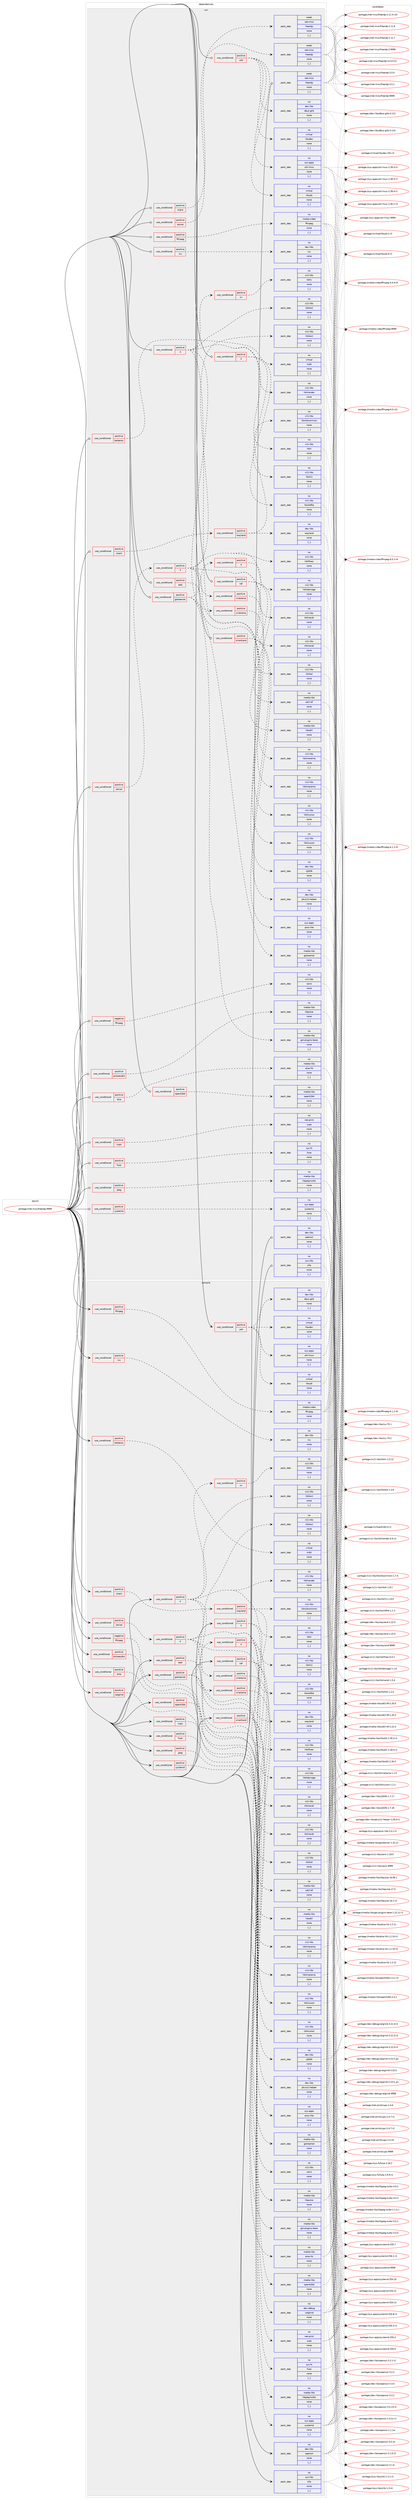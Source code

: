 digraph prolog {

# *************
# Graph options
# *************

newrank=true;
concentrate=true;
compound=true;
graph [rankdir=LR,fontname=Helvetica,fontsize=10,ranksep=1.5];#, ranksep=2.5, nodesep=0.2];
edge  [arrowhead=vee];
node  [fontname=Helvetica,fontsize=10];

# **********
# The ebuild
# **********

subgraph cluster_leftcol {
color=gray;
rank=same;
label=<<i>ebuild</i>>;
id [label="portage://net-misc/freerdp-9999", color=red, width=4, href="../net-misc/freerdp-9999.svg"];
}

# ****************
# The dependencies
# ****************

subgraph cluster_midcol {
color=gray;
label=<<i>dependencies</i>>;
subgraph cluster_compile {
fillcolor="#eeeeee";
style=filled;
label=<<i>compile</i>>;
subgraph cond94951 {
dependency361214 [label=<<TABLE BORDER="0" CELLBORDER="1" CELLSPACING="0" CELLPADDING="4"><TR><TD ROWSPAN="3" CELLPADDING="10">use_conditional</TD></TR><TR><TD>negative</TD></TR><TR><TD>ffmpeg</TD></TR></TABLE>>, shape=none, color=red];
subgraph pack263652 {
dependency361215 [label=<<TABLE BORDER="0" CELLBORDER="1" CELLSPACING="0" CELLPADDING="4" WIDTH="220"><TR><TD ROWSPAN="6" CELLPADDING="30">pack_dep</TD></TR><TR><TD WIDTH="110">no</TD></TR><TR><TD>x11-libs</TD></TR><TR><TD>cairo</TD></TR><TR><TD>none</TD></TR><TR><TD>[,,]</TD></TR></TABLE>>, shape=none, color=blue];
}
dependency361214:e -> dependency361215:w [weight=20,style="dashed",arrowhead="vee"];
}
id:e -> dependency361214:w [weight=20,style="solid",arrowhead="vee"];
subgraph cond94952 {
dependency361216 [label=<<TABLE BORDER="0" CELLBORDER="1" CELLSPACING="0" CELLPADDING="4"><TR><TD ROWSPAN="3" CELLPADDING="10">use_conditional</TD></TR><TR><TD>positive</TD></TR><TR><TD>X</TD></TR></TABLE>>, shape=none, color=red];
subgraph pack263653 {
dependency361217 [label=<<TABLE BORDER="0" CELLBORDER="1" CELLSPACING="0" CELLPADDING="4" WIDTH="220"><TR><TD ROWSPAN="6" CELLPADDING="30">pack_dep</TD></TR><TR><TD WIDTH="110">no</TD></TR><TR><TD>x11-libs</TD></TR><TR><TD>libX11</TD></TR><TR><TD>none</TD></TR><TR><TD>[,,]</TD></TR></TABLE>>, shape=none, color=blue];
}
dependency361216:e -> dependency361217:w [weight=20,style="dashed",arrowhead="vee"];
subgraph pack263654 {
dependency361218 [label=<<TABLE BORDER="0" CELLBORDER="1" CELLSPACING="0" CELLPADDING="4" WIDTH="220"><TR><TD ROWSPAN="6" CELLPADDING="30">pack_dep</TD></TR><TR><TD WIDTH="110">no</TD></TR><TR><TD>x11-libs</TD></TR><TR><TD>libxkbfile</TD></TR><TR><TD>none</TD></TR><TR><TD>[,,]</TD></TR></TABLE>>, shape=none, color=blue];
}
dependency361216:e -> dependency361218:w [weight=20,style="dashed",arrowhead="vee"];
}
id:e -> dependency361216:w [weight=20,style="solid",arrowhead="vee"];
subgraph cond94953 {
dependency361219 [label=<<TABLE BORDER="0" CELLBORDER="1" CELLSPACING="0" CELLPADDING="4"><TR><TD ROWSPAN="3" CELLPADDING="10">use_conditional</TD></TR><TR><TD>positive</TD></TR><TR><TD>X</TD></TR></TABLE>>, shape=none, color=red];
subgraph pack263655 {
dependency361220 [label=<<TABLE BORDER="0" CELLBORDER="1" CELLSPACING="0" CELLPADDING="4" WIDTH="220"><TR><TD ROWSPAN="6" CELLPADDING="30">pack_dep</TD></TR><TR><TD WIDTH="110">no</TD></TR><TR><TD>x11-libs</TD></TR><TR><TD>libXcursor</TD></TR><TR><TD>none</TD></TR><TR><TD>[,,]</TD></TR></TABLE>>, shape=none, color=blue];
}
dependency361219:e -> dependency361220:w [weight=20,style="dashed",arrowhead="vee"];
subgraph pack263656 {
dependency361221 [label=<<TABLE BORDER="0" CELLBORDER="1" CELLSPACING="0" CELLPADDING="4" WIDTH="220"><TR><TD ROWSPAN="6" CELLPADDING="30">pack_dep</TD></TR><TR><TD WIDTH="110">no</TD></TR><TR><TD>x11-libs</TD></TR><TR><TD>libXext</TD></TR><TR><TD>none</TD></TR><TR><TD>[,,]</TD></TR></TABLE>>, shape=none, color=blue];
}
dependency361219:e -> dependency361221:w [weight=20,style="dashed",arrowhead="vee"];
subgraph pack263657 {
dependency361222 [label=<<TABLE BORDER="0" CELLBORDER="1" CELLSPACING="0" CELLPADDING="4" WIDTH="220"><TR><TD ROWSPAN="6" CELLPADDING="30">pack_dep</TD></TR><TR><TD WIDTH="110">no</TD></TR><TR><TD>x11-libs</TD></TR><TR><TD>libXi</TD></TR><TR><TD>none</TD></TR><TR><TD>[,,]</TD></TR></TABLE>>, shape=none, color=blue];
}
dependency361219:e -> dependency361222:w [weight=20,style="dashed",arrowhead="vee"];
subgraph pack263658 {
dependency361223 [label=<<TABLE BORDER="0" CELLBORDER="1" CELLSPACING="0" CELLPADDING="4" WIDTH="220"><TR><TD ROWSPAN="6" CELLPADDING="30">pack_dep</TD></TR><TR><TD WIDTH="110">no</TD></TR><TR><TD>x11-libs</TD></TR><TR><TD>libXrender</TD></TR><TR><TD>none</TD></TR><TR><TD>[,,]</TD></TR></TABLE>>, shape=none, color=blue];
}
dependency361219:e -> dependency361223:w [weight=20,style="dashed",arrowhead="vee"];
subgraph cond94954 {
dependency361224 [label=<<TABLE BORDER="0" CELLBORDER="1" CELLSPACING="0" CELLPADDING="4"><TR><TD ROWSPAN="3" CELLPADDING="10">use_conditional</TD></TR><TR><TD>positive</TD></TR><TR><TD>xinerama</TD></TR></TABLE>>, shape=none, color=red];
subgraph pack263659 {
dependency361225 [label=<<TABLE BORDER="0" CELLBORDER="1" CELLSPACING="0" CELLPADDING="4" WIDTH="220"><TR><TD ROWSPAN="6" CELLPADDING="30">pack_dep</TD></TR><TR><TD WIDTH="110">no</TD></TR><TR><TD>x11-libs</TD></TR><TR><TD>libXinerama</TD></TR><TR><TD>none</TD></TR><TR><TD>[,,]</TD></TR></TABLE>>, shape=none, color=blue];
}
dependency361224:e -> dependency361225:w [weight=20,style="dashed",arrowhead="vee"];
}
dependency361219:e -> dependency361224:w [weight=20,style="dashed",arrowhead="vee"];
subgraph cond94955 {
dependency361226 [label=<<TABLE BORDER="0" CELLBORDER="1" CELLSPACING="0" CELLPADDING="4"><TR><TD ROWSPAN="3" CELLPADDING="10">use_conditional</TD></TR><TR><TD>positive</TD></TR><TR><TD>xv</TD></TR></TABLE>>, shape=none, color=red];
subgraph pack263660 {
dependency361227 [label=<<TABLE BORDER="0" CELLBORDER="1" CELLSPACING="0" CELLPADDING="4" WIDTH="220"><TR><TD ROWSPAN="6" CELLPADDING="30">pack_dep</TD></TR><TR><TD WIDTH="110">no</TD></TR><TR><TD>x11-libs</TD></TR><TR><TD>libXv</TD></TR><TR><TD>none</TD></TR><TR><TD>[,,]</TD></TR></TABLE>>, shape=none, color=blue];
}
dependency361226:e -> dependency361227:w [weight=20,style="dashed",arrowhead="vee"];
}
dependency361219:e -> dependency361226:w [weight=20,style="dashed",arrowhead="vee"];
}
id:e -> dependency361219:w [weight=20,style="solid",arrowhead="vee"];
subgraph cond94956 {
dependency361228 [label=<<TABLE BORDER="0" CELLBORDER="1" CELLSPACING="0" CELLPADDING="4"><TR><TD ROWSPAN="3" CELLPADDING="10">use_conditional</TD></TR><TR><TD>positive</TD></TR><TR><TD>aad</TD></TR></TABLE>>, shape=none, color=red];
subgraph pack263661 {
dependency361229 [label=<<TABLE BORDER="0" CELLBORDER="1" CELLSPACING="0" CELLPADDING="4" WIDTH="220"><TR><TD ROWSPAN="6" CELLPADDING="30">pack_dep</TD></TR><TR><TD WIDTH="110">no</TD></TR><TR><TD>dev-libs</TD></TR><TR><TD>cJSON</TD></TR><TR><TD>none</TD></TR><TR><TD>[,,]</TD></TR></TABLE>>, shape=none, color=blue];
}
dependency361228:e -> dependency361229:w [weight=20,style="dashed",arrowhead="vee"];
}
id:e -> dependency361228:w [weight=20,style="solid",arrowhead="vee"];
subgraph cond94957 {
dependency361230 [label=<<TABLE BORDER="0" CELLBORDER="1" CELLSPACING="0" CELLPADDING="4"><TR><TD ROWSPAN="3" CELLPADDING="10">use_conditional</TD></TR><TR><TD>positive</TD></TR><TR><TD>alsa</TD></TR></TABLE>>, shape=none, color=red];
subgraph pack263662 {
dependency361231 [label=<<TABLE BORDER="0" CELLBORDER="1" CELLSPACING="0" CELLPADDING="4" WIDTH="220"><TR><TD ROWSPAN="6" CELLPADDING="30">pack_dep</TD></TR><TR><TD WIDTH="110">no</TD></TR><TR><TD>media-libs</TD></TR><TR><TD>alsa-lib</TD></TR><TR><TD>none</TD></TR><TR><TD>[,,]</TD></TR></TABLE>>, shape=none, color=blue];
}
dependency361230:e -> dependency361231:w [weight=20,style="dashed",arrowhead="vee"];
}
id:e -> dependency361230:w [weight=20,style="solid",arrowhead="vee"];
subgraph cond94958 {
dependency361232 [label=<<TABLE BORDER="0" CELLBORDER="1" CELLSPACING="0" CELLPADDING="4"><TR><TD ROWSPAN="3" CELLPADDING="10">use_conditional</TD></TR><TR><TD>positive</TD></TR><TR><TD>client</TD></TR></TABLE>>, shape=none, color=red];
subgraph cond94959 {
dependency361233 [label=<<TABLE BORDER="0" CELLBORDER="1" CELLSPACING="0" CELLPADDING="4"><TR><TD ROWSPAN="3" CELLPADDING="10">use_conditional</TD></TR><TR><TD>positive</TD></TR><TR><TD>wayland</TD></TR></TABLE>>, shape=none, color=red];
subgraph pack263663 {
dependency361234 [label=<<TABLE BORDER="0" CELLBORDER="1" CELLSPACING="0" CELLPADDING="4" WIDTH="220"><TR><TD ROWSPAN="6" CELLPADDING="30">pack_dep</TD></TR><TR><TD WIDTH="110">no</TD></TR><TR><TD>dev-libs</TD></TR><TR><TD>wayland</TD></TR><TR><TD>none</TD></TR><TR><TD>[,,]</TD></TR></TABLE>>, shape=none, color=blue];
}
dependency361233:e -> dependency361234:w [weight=20,style="dashed",arrowhead="vee"];
subgraph pack263664 {
dependency361235 [label=<<TABLE BORDER="0" CELLBORDER="1" CELLSPACING="0" CELLPADDING="4" WIDTH="220"><TR><TD ROWSPAN="6" CELLPADDING="30">pack_dep</TD></TR><TR><TD WIDTH="110">no</TD></TR><TR><TD>x11-libs</TD></TR><TR><TD>libxkbcommon</TD></TR><TR><TD>none</TD></TR><TR><TD>[,,]</TD></TR></TABLE>>, shape=none, color=blue];
}
dependency361233:e -> dependency361235:w [weight=20,style="dashed",arrowhead="vee"];
}
dependency361232:e -> dependency361233:w [weight=20,style="dashed",arrowhead="vee"];
}
id:e -> dependency361232:w [weight=20,style="solid",arrowhead="vee"];
subgraph cond94960 {
dependency361236 [label=<<TABLE BORDER="0" CELLBORDER="1" CELLSPACING="0" CELLPADDING="4"><TR><TD ROWSPAN="3" CELLPADDING="10">use_conditional</TD></TR><TR><TD>positive</TD></TR><TR><TD>cups</TD></TR></TABLE>>, shape=none, color=red];
subgraph pack263665 {
dependency361237 [label=<<TABLE BORDER="0" CELLBORDER="1" CELLSPACING="0" CELLPADDING="4" WIDTH="220"><TR><TD ROWSPAN="6" CELLPADDING="30">pack_dep</TD></TR><TR><TD WIDTH="110">no</TD></TR><TR><TD>net-print</TD></TR><TR><TD>cups</TD></TR><TR><TD>none</TD></TR><TR><TD>[,,]</TD></TR></TABLE>>, shape=none, color=blue];
}
dependency361236:e -> dependency361237:w [weight=20,style="dashed",arrowhead="vee"];
}
id:e -> dependency361236:w [weight=20,style="solid",arrowhead="vee"];
subgraph cond94961 {
dependency361238 [label=<<TABLE BORDER="0" CELLBORDER="1" CELLSPACING="0" CELLPADDING="4"><TR><TD ROWSPAN="3" CELLPADDING="10">use_conditional</TD></TR><TR><TD>positive</TD></TR><TR><TD>ffmpeg</TD></TR></TABLE>>, shape=none, color=red];
subgraph pack263666 {
dependency361239 [label=<<TABLE BORDER="0" CELLBORDER="1" CELLSPACING="0" CELLPADDING="4" WIDTH="220"><TR><TD ROWSPAN="6" CELLPADDING="30">pack_dep</TD></TR><TR><TD WIDTH="110">no</TD></TR><TR><TD>media-video</TD></TR><TR><TD>ffmpeg</TD></TR><TR><TD>none</TD></TR><TR><TD>[,,]</TD></TR></TABLE>>, shape=none, color=blue];
}
dependency361238:e -> dependency361239:w [weight=20,style="dashed",arrowhead="vee"];
}
id:e -> dependency361238:w [weight=20,style="solid",arrowhead="vee"];
subgraph cond94962 {
dependency361240 [label=<<TABLE BORDER="0" CELLBORDER="1" CELLSPACING="0" CELLPADDING="4"><TR><TD ROWSPAN="3" CELLPADDING="10">use_conditional</TD></TR><TR><TD>positive</TD></TR><TR><TD>fuse</TD></TR></TABLE>>, shape=none, color=red];
subgraph pack263667 {
dependency361241 [label=<<TABLE BORDER="0" CELLBORDER="1" CELLSPACING="0" CELLPADDING="4" WIDTH="220"><TR><TD ROWSPAN="6" CELLPADDING="30">pack_dep</TD></TR><TR><TD WIDTH="110">no</TD></TR><TR><TD>sys-fs</TD></TR><TR><TD>fuse</TD></TR><TR><TD>none</TD></TR><TR><TD>[,,]</TD></TR></TABLE>>, shape=none, color=blue];
}
dependency361240:e -> dependency361241:w [weight=20,style="dashed",arrowhead="vee"];
}
id:e -> dependency361240:w [weight=20,style="solid",arrowhead="vee"];
subgraph cond94963 {
dependency361242 [label=<<TABLE BORDER="0" CELLBORDER="1" CELLSPACING="0" CELLPADDING="4"><TR><TD ROWSPAN="3" CELLPADDING="10">use_conditional</TD></TR><TR><TD>positive</TD></TR><TR><TD>gstreamer</TD></TR></TABLE>>, shape=none, color=red];
subgraph pack263668 {
dependency361243 [label=<<TABLE BORDER="0" CELLBORDER="1" CELLSPACING="0" CELLPADDING="4" WIDTH="220"><TR><TD ROWSPAN="6" CELLPADDING="30">pack_dep</TD></TR><TR><TD WIDTH="110">no</TD></TR><TR><TD>media-libs</TD></TR><TR><TD>gstreamer</TD></TR><TR><TD>none</TD></TR><TR><TD>[,,]</TD></TR></TABLE>>, shape=none, color=blue];
}
dependency361242:e -> dependency361243:w [weight=20,style="dashed",arrowhead="vee"];
subgraph pack263669 {
dependency361244 [label=<<TABLE BORDER="0" CELLBORDER="1" CELLSPACING="0" CELLPADDING="4" WIDTH="220"><TR><TD ROWSPAN="6" CELLPADDING="30">pack_dep</TD></TR><TR><TD WIDTH="110">no</TD></TR><TR><TD>media-libs</TD></TR><TR><TD>gst-plugins-base</TD></TR><TR><TD>none</TD></TR><TR><TD>[,,]</TD></TR></TABLE>>, shape=none, color=blue];
}
dependency361242:e -> dependency361244:w [weight=20,style="dashed",arrowhead="vee"];
subgraph cond94964 {
dependency361245 [label=<<TABLE BORDER="0" CELLBORDER="1" CELLSPACING="0" CELLPADDING="4"><TR><TD ROWSPAN="3" CELLPADDING="10">use_conditional</TD></TR><TR><TD>positive</TD></TR><TR><TD>X</TD></TR></TABLE>>, shape=none, color=red];
subgraph pack263670 {
dependency361246 [label=<<TABLE BORDER="0" CELLBORDER="1" CELLSPACING="0" CELLPADDING="4" WIDTH="220"><TR><TD ROWSPAN="6" CELLPADDING="30">pack_dep</TD></TR><TR><TD WIDTH="110">no</TD></TR><TR><TD>x11-libs</TD></TR><TR><TD>libXrandr</TD></TR><TR><TD>none</TD></TR><TR><TD>[,,]</TD></TR></TABLE>>, shape=none, color=blue];
}
dependency361245:e -> dependency361246:w [weight=20,style="dashed",arrowhead="vee"];
}
dependency361242:e -> dependency361245:w [weight=20,style="dashed",arrowhead="vee"];
}
id:e -> dependency361242:w [weight=20,style="solid",arrowhead="vee"];
subgraph cond94965 {
dependency361247 [label=<<TABLE BORDER="0" CELLBORDER="1" CELLSPACING="0" CELLPADDING="4"><TR><TD ROWSPAN="3" CELLPADDING="10">use_conditional</TD></TR><TR><TD>positive</TD></TR><TR><TD>icu</TD></TR></TABLE>>, shape=none, color=red];
subgraph pack263671 {
dependency361248 [label=<<TABLE BORDER="0" CELLBORDER="1" CELLSPACING="0" CELLPADDING="4" WIDTH="220"><TR><TD ROWSPAN="6" CELLPADDING="30">pack_dep</TD></TR><TR><TD WIDTH="110">no</TD></TR><TR><TD>dev-libs</TD></TR><TR><TD>icu</TD></TR><TR><TD>none</TD></TR><TR><TD>[,,]</TD></TR></TABLE>>, shape=none, color=blue];
}
dependency361247:e -> dependency361248:w [weight=20,style="dashed",arrowhead="vee"];
}
id:e -> dependency361247:w [weight=20,style="solid",arrowhead="vee"];
subgraph cond94966 {
dependency361249 [label=<<TABLE BORDER="0" CELLBORDER="1" CELLSPACING="0" CELLPADDING="4"><TR><TD ROWSPAN="3" CELLPADDING="10">use_conditional</TD></TR><TR><TD>positive</TD></TR><TR><TD>jpeg</TD></TR></TABLE>>, shape=none, color=red];
subgraph pack263672 {
dependency361250 [label=<<TABLE BORDER="0" CELLBORDER="1" CELLSPACING="0" CELLPADDING="4" WIDTH="220"><TR><TD ROWSPAN="6" CELLPADDING="30">pack_dep</TD></TR><TR><TD WIDTH="110">no</TD></TR><TR><TD>media-libs</TD></TR><TR><TD>libjpeg-turbo</TD></TR><TR><TD>none</TD></TR><TR><TD>[,,]</TD></TR></TABLE>>, shape=none, color=blue];
}
dependency361249:e -> dependency361250:w [weight=20,style="dashed",arrowhead="vee"];
}
id:e -> dependency361249:w [weight=20,style="solid",arrowhead="vee"];
subgraph cond94967 {
dependency361251 [label=<<TABLE BORDER="0" CELLBORDER="1" CELLSPACING="0" CELLPADDING="4"><TR><TD ROWSPAN="3" CELLPADDING="10">use_conditional</TD></TR><TR><TD>positive</TD></TR><TR><TD>kerberos</TD></TR></TABLE>>, shape=none, color=red];
subgraph pack263673 {
dependency361252 [label=<<TABLE BORDER="0" CELLBORDER="1" CELLSPACING="0" CELLPADDING="4" WIDTH="220"><TR><TD ROWSPAN="6" CELLPADDING="30">pack_dep</TD></TR><TR><TD WIDTH="110">no</TD></TR><TR><TD>virtual</TD></TR><TR><TD>krb5</TD></TR><TR><TD>none</TD></TR><TR><TD>[,,]</TD></TR></TABLE>>, shape=none, color=blue];
}
dependency361251:e -> dependency361252:w [weight=20,style="dashed",arrowhead="vee"];
}
id:e -> dependency361251:w [weight=20,style="solid",arrowhead="vee"];
subgraph cond94968 {
dependency361253 [label=<<TABLE BORDER="0" CELLBORDER="1" CELLSPACING="0" CELLPADDING="4"><TR><TD ROWSPAN="3" CELLPADDING="10">use_conditional</TD></TR><TR><TD>positive</TD></TR><TR><TD>openh264</TD></TR></TABLE>>, shape=none, color=red];
subgraph pack263674 {
dependency361254 [label=<<TABLE BORDER="0" CELLBORDER="1" CELLSPACING="0" CELLPADDING="4" WIDTH="220"><TR><TD ROWSPAN="6" CELLPADDING="30">pack_dep</TD></TR><TR><TD WIDTH="110">no</TD></TR><TR><TD>media-libs</TD></TR><TR><TD>openh264</TD></TR><TR><TD>none</TD></TR><TR><TD>[,,]</TD></TR></TABLE>>, shape=none, color=blue];
}
dependency361253:e -> dependency361254:w [weight=20,style="dashed",arrowhead="vee"];
}
id:e -> dependency361253:w [weight=20,style="solid",arrowhead="vee"];
subgraph cond94969 {
dependency361255 [label=<<TABLE BORDER="0" CELLBORDER="1" CELLSPACING="0" CELLPADDING="4"><TR><TD ROWSPAN="3" CELLPADDING="10">use_conditional</TD></TR><TR><TD>positive</TD></TR><TR><TD>pulseaudio</TD></TR></TABLE>>, shape=none, color=red];
subgraph pack263675 {
dependency361256 [label=<<TABLE BORDER="0" CELLBORDER="1" CELLSPACING="0" CELLPADDING="4" WIDTH="220"><TR><TD ROWSPAN="6" CELLPADDING="30">pack_dep</TD></TR><TR><TD WIDTH="110">no</TD></TR><TR><TD>media-libs</TD></TR><TR><TD>libpulse</TD></TR><TR><TD>none</TD></TR><TR><TD>[,,]</TD></TR></TABLE>>, shape=none, color=blue];
}
dependency361255:e -> dependency361256:w [weight=20,style="dashed",arrowhead="vee"];
}
id:e -> dependency361255:w [weight=20,style="solid",arrowhead="vee"];
subgraph cond94970 {
dependency361257 [label=<<TABLE BORDER="0" CELLBORDER="1" CELLSPACING="0" CELLPADDING="4"><TR><TD ROWSPAN="3" CELLPADDING="10">use_conditional</TD></TR><TR><TD>positive</TD></TR><TR><TD>sdl</TD></TR></TABLE>>, shape=none, color=red];
subgraph pack263676 {
dependency361258 [label=<<TABLE BORDER="0" CELLBORDER="1" CELLSPACING="0" CELLPADDING="4" WIDTH="220"><TR><TD ROWSPAN="6" CELLPADDING="30">pack_dep</TD></TR><TR><TD WIDTH="110">no</TD></TR><TR><TD>media-libs</TD></TR><TR><TD>libsdl2</TD></TR><TR><TD>none</TD></TR><TR><TD>[,,]</TD></TR></TABLE>>, shape=none, color=blue];
}
dependency361257:e -> dependency361258:w [weight=20,style="dashed",arrowhead="vee"];
subgraph pack263677 {
dependency361259 [label=<<TABLE BORDER="0" CELLBORDER="1" CELLSPACING="0" CELLPADDING="4" WIDTH="220"><TR><TD ROWSPAN="6" CELLPADDING="30">pack_dep</TD></TR><TR><TD WIDTH="110">no</TD></TR><TR><TD>media-libs</TD></TR><TR><TD>sdl2-ttf</TD></TR><TR><TD>none</TD></TR><TR><TD>[,,]</TD></TR></TABLE>>, shape=none, color=blue];
}
dependency361257:e -> dependency361259:w [weight=20,style="dashed",arrowhead="vee"];
}
id:e -> dependency361257:w [weight=20,style="solid",arrowhead="vee"];
subgraph cond94971 {
dependency361260 [label=<<TABLE BORDER="0" CELLBORDER="1" CELLSPACING="0" CELLPADDING="4"><TR><TD ROWSPAN="3" CELLPADDING="10">use_conditional</TD></TR><TR><TD>positive</TD></TR><TR><TD>server</TD></TR></TABLE>>, shape=none, color=red];
subgraph cond94972 {
dependency361261 [label=<<TABLE BORDER="0" CELLBORDER="1" CELLSPACING="0" CELLPADDING="4"><TR><TD ROWSPAN="3" CELLPADDING="10">use_conditional</TD></TR><TR><TD>positive</TD></TR><TR><TD>X</TD></TR></TABLE>>, shape=none, color=red];
subgraph pack263678 {
dependency361262 [label=<<TABLE BORDER="0" CELLBORDER="1" CELLSPACING="0" CELLPADDING="4" WIDTH="220"><TR><TD ROWSPAN="6" CELLPADDING="30">pack_dep</TD></TR><TR><TD WIDTH="110">no</TD></TR><TR><TD>x11-libs</TD></TR><TR><TD>libXcursor</TD></TR><TR><TD>none</TD></TR><TR><TD>[,,]</TD></TR></TABLE>>, shape=none, color=blue];
}
dependency361261:e -> dependency361262:w [weight=20,style="dashed",arrowhead="vee"];
subgraph pack263679 {
dependency361263 [label=<<TABLE BORDER="0" CELLBORDER="1" CELLSPACING="0" CELLPADDING="4" WIDTH="220"><TR><TD ROWSPAN="6" CELLPADDING="30">pack_dep</TD></TR><TR><TD WIDTH="110">no</TD></TR><TR><TD>x11-libs</TD></TR><TR><TD>libXdamage</TD></TR><TR><TD>none</TD></TR><TR><TD>[,,]</TD></TR></TABLE>>, shape=none, color=blue];
}
dependency361261:e -> dependency361263:w [weight=20,style="dashed",arrowhead="vee"];
subgraph pack263680 {
dependency361264 [label=<<TABLE BORDER="0" CELLBORDER="1" CELLSPACING="0" CELLPADDING="4" WIDTH="220"><TR><TD ROWSPAN="6" CELLPADDING="30">pack_dep</TD></TR><TR><TD WIDTH="110">no</TD></TR><TR><TD>x11-libs</TD></TR><TR><TD>libXext</TD></TR><TR><TD>none</TD></TR><TR><TD>[,,]</TD></TR></TABLE>>, shape=none, color=blue];
}
dependency361261:e -> dependency361264:w [weight=20,style="dashed",arrowhead="vee"];
subgraph pack263681 {
dependency361265 [label=<<TABLE BORDER="0" CELLBORDER="1" CELLSPACING="0" CELLPADDING="4" WIDTH="220"><TR><TD ROWSPAN="6" CELLPADDING="30">pack_dep</TD></TR><TR><TD WIDTH="110">no</TD></TR><TR><TD>x11-libs</TD></TR><TR><TD>libXfixes</TD></TR><TR><TD>none</TD></TR><TR><TD>[,,]</TD></TR></TABLE>>, shape=none, color=blue];
}
dependency361261:e -> dependency361265:w [weight=20,style="dashed",arrowhead="vee"];
subgraph pack263682 {
dependency361266 [label=<<TABLE BORDER="0" CELLBORDER="1" CELLSPACING="0" CELLPADDING="4" WIDTH="220"><TR><TD ROWSPAN="6" CELLPADDING="30">pack_dep</TD></TR><TR><TD WIDTH="110">no</TD></TR><TR><TD>x11-libs</TD></TR><TR><TD>libXrandr</TD></TR><TR><TD>none</TD></TR><TR><TD>[,,]</TD></TR></TABLE>>, shape=none, color=blue];
}
dependency361261:e -> dependency361266:w [weight=20,style="dashed",arrowhead="vee"];
subgraph pack263683 {
dependency361267 [label=<<TABLE BORDER="0" CELLBORDER="1" CELLSPACING="0" CELLPADDING="4" WIDTH="220"><TR><TD ROWSPAN="6" CELLPADDING="30">pack_dep</TD></TR><TR><TD WIDTH="110">no</TD></TR><TR><TD>x11-libs</TD></TR><TR><TD>libXtst</TD></TR><TR><TD>none</TD></TR><TR><TD>[,,]</TD></TR></TABLE>>, shape=none, color=blue];
}
dependency361261:e -> dependency361267:w [weight=20,style="dashed",arrowhead="vee"];
subgraph cond94973 {
dependency361268 [label=<<TABLE BORDER="0" CELLBORDER="1" CELLSPACING="0" CELLPADDING="4"><TR><TD ROWSPAN="3" CELLPADDING="10">use_conditional</TD></TR><TR><TD>positive</TD></TR><TR><TD>xinerama</TD></TR></TABLE>>, shape=none, color=red];
subgraph pack263684 {
dependency361269 [label=<<TABLE BORDER="0" CELLBORDER="1" CELLSPACING="0" CELLPADDING="4" WIDTH="220"><TR><TD ROWSPAN="6" CELLPADDING="30">pack_dep</TD></TR><TR><TD WIDTH="110">no</TD></TR><TR><TD>x11-libs</TD></TR><TR><TD>libXinerama</TD></TR><TR><TD>none</TD></TR><TR><TD>[,,]</TD></TR></TABLE>>, shape=none, color=blue];
}
dependency361268:e -> dependency361269:w [weight=20,style="dashed",arrowhead="vee"];
}
dependency361261:e -> dependency361268:w [weight=20,style="dashed",arrowhead="vee"];
}
dependency361260:e -> dependency361261:w [weight=20,style="dashed",arrowhead="vee"];
}
id:e -> dependency361260:w [weight=20,style="solid",arrowhead="vee"];
subgraph cond94974 {
dependency361270 [label=<<TABLE BORDER="0" CELLBORDER="1" CELLSPACING="0" CELLPADDING="4"><TR><TD ROWSPAN="3" CELLPADDING="10">use_conditional</TD></TR><TR><TD>positive</TD></TR><TR><TD>smartcard</TD></TR></TABLE>>, shape=none, color=red];
subgraph pack263685 {
dependency361271 [label=<<TABLE BORDER="0" CELLBORDER="1" CELLSPACING="0" CELLPADDING="4" WIDTH="220"><TR><TD ROWSPAN="6" CELLPADDING="30">pack_dep</TD></TR><TR><TD WIDTH="110">no</TD></TR><TR><TD>dev-libs</TD></TR><TR><TD>pkcs11-helper</TD></TR><TR><TD>none</TD></TR><TR><TD>[,,]</TD></TR></TABLE>>, shape=none, color=blue];
}
dependency361270:e -> dependency361271:w [weight=20,style="dashed",arrowhead="vee"];
subgraph pack263686 {
dependency361272 [label=<<TABLE BORDER="0" CELLBORDER="1" CELLSPACING="0" CELLPADDING="4" WIDTH="220"><TR><TD ROWSPAN="6" CELLPADDING="30">pack_dep</TD></TR><TR><TD WIDTH="110">no</TD></TR><TR><TD>sys-apps</TD></TR><TR><TD>pcsc-lite</TD></TR><TR><TD>none</TD></TR><TR><TD>[,,]</TD></TR></TABLE>>, shape=none, color=blue];
}
dependency361270:e -> dependency361272:w [weight=20,style="dashed",arrowhead="vee"];
}
id:e -> dependency361270:w [weight=20,style="solid",arrowhead="vee"];
subgraph cond94975 {
dependency361273 [label=<<TABLE BORDER="0" CELLBORDER="1" CELLSPACING="0" CELLPADDING="4"><TR><TD ROWSPAN="3" CELLPADDING="10">use_conditional</TD></TR><TR><TD>positive</TD></TR><TR><TD>systemd</TD></TR></TABLE>>, shape=none, color=red];
subgraph pack263687 {
dependency361274 [label=<<TABLE BORDER="0" CELLBORDER="1" CELLSPACING="0" CELLPADDING="4" WIDTH="220"><TR><TD ROWSPAN="6" CELLPADDING="30">pack_dep</TD></TR><TR><TD WIDTH="110">no</TD></TR><TR><TD>sys-apps</TD></TR><TR><TD>systemd</TD></TR><TR><TD>none</TD></TR><TR><TD>[,,]</TD></TR></TABLE>>, shape=none, color=blue];
}
dependency361273:e -> dependency361274:w [weight=20,style="dashed",arrowhead="vee"];
}
id:e -> dependency361273:w [weight=20,style="solid",arrowhead="vee"];
subgraph cond94976 {
dependency361275 [label=<<TABLE BORDER="0" CELLBORDER="1" CELLSPACING="0" CELLPADDING="4"><TR><TD ROWSPAN="3" CELLPADDING="10">use_conditional</TD></TR><TR><TD>positive</TD></TR><TR><TD>usb</TD></TR></TABLE>>, shape=none, color=red];
subgraph pack263688 {
dependency361276 [label=<<TABLE BORDER="0" CELLBORDER="1" CELLSPACING="0" CELLPADDING="4" WIDTH="220"><TR><TD ROWSPAN="6" CELLPADDING="30">pack_dep</TD></TR><TR><TD WIDTH="110">no</TD></TR><TR><TD>virtual</TD></TR><TR><TD>libudev</TD></TR><TR><TD>none</TD></TR><TR><TD>[,,]</TD></TR></TABLE>>, shape=none, color=blue];
}
dependency361275:e -> dependency361276:w [weight=20,style="dashed",arrowhead="vee"];
subgraph pack263689 {
dependency361277 [label=<<TABLE BORDER="0" CELLBORDER="1" CELLSPACING="0" CELLPADDING="4" WIDTH="220"><TR><TD ROWSPAN="6" CELLPADDING="30">pack_dep</TD></TR><TR><TD WIDTH="110">no</TD></TR><TR><TD>sys-apps</TD></TR><TR><TD>util-linux</TD></TR><TR><TD>none</TD></TR><TR><TD>[,,]</TD></TR></TABLE>>, shape=none, color=blue];
}
dependency361275:e -> dependency361277:w [weight=20,style="dashed",arrowhead="vee"];
subgraph pack263690 {
dependency361278 [label=<<TABLE BORDER="0" CELLBORDER="1" CELLSPACING="0" CELLPADDING="4" WIDTH="220"><TR><TD ROWSPAN="6" CELLPADDING="30">pack_dep</TD></TR><TR><TD WIDTH="110">no</TD></TR><TR><TD>dev-libs</TD></TR><TR><TD>dbus-glib</TD></TR><TR><TD>none</TD></TR><TR><TD>[,,]</TD></TR></TABLE>>, shape=none, color=blue];
}
dependency361275:e -> dependency361278:w [weight=20,style="dashed",arrowhead="vee"];
subgraph pack263691 {
dependency361279 [label=<<TABLE BORDER="0" CELLBORDER="1" CELLSPACING="0" CELLPADDING="4" WIDTH="220"><TR><TD ROWSPAN="6" CELLPADDING="30">pack_dep</TD></TR><TR><TD WIDTH="110">no</TD></TR><TR><TD>virtual</TD></TR><TR><TD>libusb</TD></TR><TR><TD>none</TD></TR><TR><TD>[,,]</TD></TR></TABLE>>, shape=none, color=blue];
}
dependency361275:e -> dependency361279:w [weight=20,style="dashed",arrowhead="vee"];
}
id:e -> dependency361275:w [weight=20,style="solid",arrowhead="vee"];
subgraph cond94977 {
dependency361280 [label=<<TABLE BORDER="0" CELLBORDER="1" CELLSPACING="0" CELLPADDING="4"><TR><TD ROWSPAN="3" CELLPADDING="10">use_conditional</TD></TR><TR><TD>positive</TD></TR><TR><TD>valgrind</TD></TR></TABLE>>, shape=none, color=red];
subgraph pack263692 {
dependency361281 [label=<<TABLE BORDER="0" CELLBORDER="1" CELLSPACING="0" CELLPADDING="4" WIDTH="220"><TR><TD ROWSPAN="6" CELLPADDING="30">pack_dep</TD></TR><TR><TD WIDTH="110">no</TD></TR><TR><TD>dev-debug</TD></TR><TR><TD>valgrind</TD></TR><TR><TD>none</TD></TR><TR><TD>[,,]</TD></TR></TABLE>>, shape=none, color=blue];
}
dependency361280:e -> dependency361281:w [weight=20,style="dashed",arrowhead="vee"];
}
id:e -> dependency361280:w [weight=20,style="solid",arrowhead="vee"];
subgraph pack263693 {
dependency361282 [label=<<TABLE BORDER="0" CELLBORDER="1" CELLSPACING="0" CELLPADDING="4" WIDTH="220"><TR><TD ROWSPAN="6" CELLPADDING="30">pack_dep</TD></TR><TR><TD WIDTH="110">no</TD></TR><TR><TD>dev-libs</TD></TR><TR><TD>openssl</TD></TR><TR><TD>none</TD></TR><TR><TD>[,,]</TD></TR></TABLE>>, shape=none, color=blue];
}
id:e -> dependency361282:w [weight=20,style="solid",arrowhead="vee"];
subgraph pack263694 {
dependency361283 [label=<<TABLE BORDER="0" CELLBORDER="1" CELLSPACING="0" CELLPADDING="4" WIDTH="220"><TR><TD ROWSPAN="6" CELLPADDING="30">pack_dep</TD></TR><TR><TD WIDTH="110">no</TD></TR><TR><TD>sys-libs</TD></TR><TR><TD>zlib</TD></TR><TR><TD>none</TD></TR><TR><TD>[,,]</TD></TR></TABLE>>, shape=none, color=blue];
}
id:e -> dependency361283:w [weight=20,style="solid",arrowhead="vee"];
}
subgraph cluster_compileandrun {
fillcolor="#eeeeee";
style=filled;
label=<<i>compile and run</i>>;
}
subgraph cluster_run {
fillcolor="#eeeeee";
style=filled;
label=<<i>run</i>>;
subgraph cond94978 {
dependency361284 [label=<<TABLE BORDER="0" CELLBORDER="1" CELLSPACING="0" CELLPADDING="4"><TR><TD ROWSPAN="3" CELLPADDING="10">use_conditional</TD></TR><TR><TD>negative</TD></TR><TR><TD>ffmpeg</TD></TR></TABLE>>, shape=none, color=red];
subgraph pack263695 {
dependency361285 [label=<<TABLE BORDER="0" CELLBORDER="1" CELLSPACING="0" CELLPADDING="4" WIDTH="220"><TR><TD ROWSPAN="6" CELLPADDING="30">pack_dep</TD></TR><TR><TD WIDTH="110">no</TD></TR><TR><TD>x11-libs</TD></TR><TR><TD>cairo</TD></TR><TR><TD>none</TD></TR><TR><TD>[,,]</TD></TR></TABLE>>, shape=none, color=blue];
}
dependency361284:e -> dependency361285:w [weight=20,style="dashed",arrowhead="vee"];
}
id:e -> dependency361284:w [weight=20,style="solid",arrowhead="odot"];
subgraph cond94979 {
dependency361286 [label=<<TABLE BORDER="0" CELLBORDER="1" CELLSPACING="0" CELLPADDING="4"><TR><TD ROWSPAN="3" CELLPADDING="10">use_conditional</TD></TR><TR><TD>positive</TD></TR><TR><TD>X</TD></TR></TABLE>>, shape=none, color=red];
subgraph pack263696 {
dependency361287 [label=<<TABLE BORDER="0" CELLBORDER="1" CELLSPACING="0" CELLPADDING="4" WIDTH="220"><TR><TD ROWSPAN="6" CELLPADDING="30">pack_dep</TD></TR><TR><TD WIDTH="110">no</TD></TR><TR><TD>x11-libs</TD></TR><TR><TD>libX11</TD></TR><TR><TD>none</TD></TR><TR><TD>[,,]</TD></TR></TABLE>>, shape=none, color=blue];
}
dependency361286:e -> dependency361287:w [weight=20,style="dashed",arrowhead="vee"];
subgraph pack263697 {
dependency361288 [label=<<TABLE BORDER="0" CELLBORDER="1" CELLSPACING="0" CELLPADDING="4" WIDTH="220"><TR><TD ROWSPAN="6" CELLPADDING="30">pack_dep</TD></TR><TR><TD WIDTH="110">no</TD></TR><TR><TD>x11-libs</TD></TR><TR><TD>libxkbfile</TD></TR><TR><TD>none</TD></TR><TR><TD>[,,]</TD></TR></TABLE>>, shape=none, color=blue];
}
dependency361286:e -> dependency361288:w [weight=20,style="dashed",arrowhead="vee"];
}
id:e -> dependency361286:w [weight=20,style="solid",arrowhead="odot"];
subgraph cond94980 {
dependency361289 [label=<<TABLE BORDER="0" CELLBORDER="1" CELLSPACING="0" CELLPADDING="4"><TR><TD ROWSPAN="3" CELLPADDING="10">use_conditional</TD></TR><TR><TD>positive</TD></TR><TR><TD>X</TD></TR></TABLE>>, shape=none, color=red];
subgraph pack263698 {
dependency361290 [label=<<TABLE BORDER="0" CELLBORDER="1" CELLSPACING="0" CELLPADDING="4" WIDTH="220"><TR><TD ROWSPAN="6" CELLPADDING="30">pack_dep</TD></TR><TR><TD WIDTH="110">no</TD></TR><TR><TD>x11-libs</TD></TR><TR><TD>libXcursor</TD></TR><TR><TD>none</TD></TR><TR><TD>[,,]</TD></TR></TABLE>>, shape=none, color=blue];
}
dependency361289:e -> dependency361290:w [weight=20,style="dashed",arrowhead="vee"];
subgraph pack263699 {
dependency361291 [label=<<TABLE BORDER="0" CELLBORDER="1" CELLSPACING="0" CELLPADDING="4" WIDTH="220"><TR><TD ROWSPAN="6" CELLPADDING="30">pack_dep</TD></TR><TR><TD WIDTH="110">no</TD></TR><TR><TD>x11-libs</TD></TR><TR><TD>libXext</TD></TR><TR><TD>none</TD></TR><TR><TD>[,,]</TD></TR></TABLE>>, shape=none, color=blue];
}
dependency361289:e -> dependency361291:w [weight=20,style="dashed",arrowhead="vee"];
subgraph pack263700 {
dependency361292 [label=<<TABLE BORDER="0" CELLBORDER="1" CELLSPACING="0" CELLPADDING="4" WIDTH="220"><TR><TD ROWSPAN="6" CELLPADDING="30">pack_dep</TD></TR><TR><TD WIDTH="110">no</TD></TR><TR><TD>x11-libs</TD></TR><TR><TD>libXi</TD></TR><TR><TD>none</TD></TR><TR><TD>[,,]</TD></TR></TABLE>>, shape=none, color=blue];
}
dependency361289:e -> dependency361292:w [weight=20,style="dashed",arrowhead="vee"];
subgraph pack263701 {
dependency361293 [label=<<TABLE BORDER="0" CELLBORDER="1" CELLSPACING="0" CELLPADDING="4" WIDTH="220"><TR><TD ROWSPAN="6" CELLPADDING="30">pack_dep</TD></TR><TR><TD WIDTH="110">no</TD></TR><TR><TD>x11-libs</TD></TR><TR><TD>libXrender</TD></TR><TR><TD>none</TD></TR><TR><TD>[,,]</TD></TR></TABLE>>, shape=none, color=blue];
}
dependency361289:e -> dependency361293:w [weight=20,style="dashed",arrowhead="vee"];
subgraph cond94981 {
dependency361294 [label=<<TABLE BORDER="0" CELLBORDER="1" CELLSPACING="0" CELLPADDING="4"><TR><TD ROWSPAN="3" CELLPADDING="10">use_conditional</TD></TR><TR><TD>positive</TD></TR><TR><TD>xinerama</TD></TR></TABLE>>, shape=none, color=red];
subgraph pack263702 {
dependency361295 [label=<<TABLE BORDER="0" CELLBORDER="1" CELLSPACING="0" CELLPADDING="4" WIDTH="220"><TR><TD ROWSPAN="6" CELLPADDING="30">pack_dep</TD></TR><TR><TD WIDTH="110">no</TD></TR><TR><TD>x11-libs</TD></TR><TR><TD>libXinerama</TD></TR><TR><TD>none</TD></TR><TR><TD>[,,]</TD></TR></TABLE>>, shape=none, color=blue];
}
dependency361294:e -> dependency361295:w [weight=20,style="dashed",arrowhead="vee"];
}
dependency361289:e -> dependency361294:w [weight=20,style="dashed",arrowhead="vee"];
subgraph cond94982 {
dependency361296 [label=<<TABLE BORDER="0" CELLBORDER="1" CELLSPACING="0" CELLPADDING="4"><TR><TD ROWSPAN="3" CELLPADDING="10">use_conditional</TD></TR><TR><TD>positive</TD></TR><TR><TD>xv</TD></TR></TABLE>>, shape=none, color=red];
subgraph pack263703 {
dependency361297 [label=<<TABLE BORDER="0" CELLBORDER="1" CELLSPACING="0" CELLPADDING="4" WIDTH="220"><TR><TD ROWSPAN="6" CELLPADDING="30">pack_dep</TD></TR><TR><TD WIDTH="110">no</TD></TR><TR><TD>x11-libs</TD></TR><TR><TD>libXv</TD></TR><TR><TD>none</TD></TR><TR><TD>[,,]</TD></TR></TABLE>>, shape=none, color=blue];
}
dependency361296:e -> dependency361297:w [weight=20,style="dashed",arrowhead="vee"];
}
dependency361289:e -> dependency361296:w [weight=20,style="dashed",arrowhead="vee"];
}
id:e -> dependency361289:w [weight=20,style="solid",arrowhead="odot"];
subgraph cond94983 {
dependency361298 [label=<<TABLE BORDER="0" CELLBORDER="1" CELLSPACING="0" CELLPADDING="4"><TR><TD ROWSPAN="3" CELLPADDING="10">use_conditional</TD></TR><TR><TD>positive</TD></TR><TR><TD>aad</TD></TR></TABLE>>, shape=none, color=red];
subgraph pack263704 {
dependency361299 [label=<<TABLE BORDER="0" CELLBORDER="1" CELLSPACING="0" CELLPADDING="4" WIDTH="220"><TR><TD ROWSPAN="6" CELLPADDING="30">pack_dep</TD></TR><TR><TD WIDTH="110">no</TD></TR><TR><TD>dev-libs</TD></TR><TR><TD>cJSON</TD></TR><TR><TD>none</TD></TR><TR><TD>[,,]</TD></TR></TABLE>>, shape=none, color=blue];
}
dependency361298:e -> dependency361299:w [weight=20,style="dashed",arrowhead="vee"];
}
id:e -> dependency361298:w [weight=20,style="solid",arrowhead="odot"];
subgraph cond94984 {
dependency361300 [label=<<TABLE BORDER="0" CELLBORDER="1" CELLSPACING="0" CELLPADDING="4"><TR><TD ROWSPAN="3" CELLPADDING="10">use_conditional</TD></TR><TR><TD>positive</TD></TR><TR><TD>alsa</TD></TR></TABLE>>, shape=none, color=red];
subgraph pack263705 {
dependency361301 [label=<<TABLE BORDER="0" CELLBORDER="1" CELLSPACING="0" CELLPADDING="4" WIDTH="220"><TR><TD ROWSPAN="6" CELLPADDING="30">pack_dep</TD></TR><TR><TD WIDTH="110">no</TD></TR><TR><TD>media-libs</TD></TR><TR><TD>alsa-lib</TD></TR><TR><TD>none</TD></TR><TR><TD>[,,]</TD></TR></TABLE>>, shape=none, color=blue];
}
dependency361300:e -> dependency361301:w [weight=20,style="dashed",arrowhead="vee"];
}
id:e -> dependency361300:w [weight=20,style="solid",arrowhead="odot"];
subgraph cond94985 {
dependency361302 [label=<<TABLE BORDER="0" CELLBORDER="1" CELLSPACING="0" CELLPADDING="4"><TR><TD ROWSPAN="3" CELLPADDING="10">use_conditional</TD></TR><TR><TD>positive</TD></TR><TR><TD>client</TD></TR></TABLE>>, shape=none, color=red];
subgraph cond94986 {
dependency361303 [label=<<TABLE BORDER="0" CELLBORDER="1" CELLSPACING="0" CELLPADDING="4"><TR><TD ROWSPAN="3" CELLPADDING="10">use_conditional</TD></TR><TR><TD>positive</TD></TR><TR><TD>wayland</TD></TR></TABLE>>, shape=none, color=red];
subgraph pack263706 {
dependency361304 [label=<<TABLE BORDER="0" CELLBORDER="1" CELLSPACING="0" CELLPADDING="4" WIDTH="220"><TR><TD ROWSPAN="6" CELLPADDING="30">pack_dep</TD></TR><TR><TD WIDTH="110">no</TD></TR><TR><TD>dev-libs</TD></TR><TR><TD>wayland</TD></TR><TR><TD>none</TD></TR><TR><TD>[,,]</TD></TR></TABLE>>, shape=none, color=blue];
}
dependency361303:e -> dependency361304:w [weight=20,style="dashed",arrowhead="vee"];
subgraph pack263707 {
dependency361305 [label=<<TABLE BORDER="0" CELLBORDER="1" CELLSPACING="0" CELLPADDING="4" WIDTH="220"><TR><TD ROWSPAN="6" CELLPADDING="30">pack_dep</TD></TR><TR><TD WIDTH="110">no</TD></TR><TR><TD>x11-libs</TD></TR><TR><TD>libxkbcommon</TD></TR><TR><TD>none</TD></TR><TR><TD>[,,]</TD></TR></TABLE>>, shape=none, color=blue];
}
dependency361303:e -> dependency361305:w [weight=20,style="dashed",arrowhead="vee"];
}
dependency361302:e -> dependency361303:w [weight=20,style="dashed",arrowhead="vee"];
}
id:e -> dependency361302:w [weight=20,style="solid",arrowhead="odot"];
subgraph cond94987 {
dependency361306 [label=<<TABLE BORDER="0" CELLBORDER="1" CELLSPACING="0" CELLPADDING="4"><TR><TD ROWSPAN="3" CELLPADDING="10">use_conditional</TD></TR><TR><TD>positive</TD></TR><TR><TD>client</TD></TR></TABLE>>, shape=none, color=red];
subgraph pack263708 {
dependency361307 [label=<<TABLE BORDER="0" CELLBORDER="1" CELLSPACING="0" CELLPADDING="4" WIDTH="220"><TR><TD ROWSPAN="6" CELLPADDING="30">pack_dep</TD></TR><TR><TD WIDTH="110">weak</TD></TR><TR><TD>net-misc</TD></TR><TR><TD>freerdp</TD></TR><TR><TD>none</TD></TR><TR><TD>[,,]</TD></TR></TABLE>>, shape=none, color=blue];
}
dependency361306:e -> dependency361307:w [weight=20,style="dashed",arrowhead="vee"];
}
id:e -> dependency361306:w [weight=20,style="solid",arrowhead="odot"];
subgraph cond94988 {
dependency361308 [label=<<TABLE BORDER="0" CELLBORDER="1" CELLSPACING="0" CELLPADDING="4"><TR><TD ROWSPAN="3" CELLPADDING="10">use_conditional</TD></TR><TR><TD>positive</TD></TR><TR><TD>cups</TD></TR></TABLE>>, shape=none, color=red];
subgraph pack263709 {
dependency361309 [label=<<TABLE BORDER="0" CELLBORDER="1" CELLSPACING="0" CELLPADDING="4" WIDTH="220"><TR><TD ROWSPAN="6" CELLPADDING="30">pack_dep</TD></TR><TR><TD WIDTH="110">no</TD></TR><TR><TD>net-print</TD></TR><TR><TD>cups</TD></TR><TR><TD>none</TD></TR><TR><TD>[,,]</TD></TR></TABLE>>, shape=none, color=blue];
}
dependency361308:e -> dependency361309:w [weight=20,style="dashed",arrowhead="vee"];
}
id:e -> dependency361308:w [weight=20,style="solid",arrowhead="odot"];
subgraph cond94989 {
dependency361310 [label=<<TABLE BORDER="0" CELLBORDER="1" CELLSPACING="0" CELLPADDING="4"><TR><TD ROWSPAN="3" CELLPADDING="10">use_conditional</TD></TR><TR><TD>positive</TD></TR><TR><TD>ffmpeg</TD></TR></TABLE>>, shape=none, color=red];
subgraph pack263710 {
dependency361311 [label=<<TABLE BORDER="0" CELLBORDER="1" CELLSPACING="0" CELLPADDING="4" WIDTH="220"><TR><TD ROWSPAN="6" CELLPADDING="30">pack_dep</TD></TR><TR><TD WIDTH="110">no</TD></TR><TR><TD>media-video</TD></TR><TR><TD>ffmpeg</TD></TR><TR><TD>none</TD></TR><TR><TD>[,,]</TD></TR></TABLE>>, shape=none, color=blue];
}
dependency361310:e -> dependency361311:w [weight=20,style="dashed",arrowhead="vee"];
}
id:e -> dependency361310:w [weight=20,style="solid",arrowhead="odot"];
subgraph cond94990 {
dependency361312 [label=<<TABLE BORDER="0" CELLBORDER="1" CELLSPACING="0" CELLPADDING="4"><TR><TD ROWSPAN="3" CELLPADDING="10">use_conditional</TD></TR><TR><TD>positive</TD></TR><TR><TD>fuse</TD></TR></TABLE>>, shape=none, color=red];
subgraph pack263711 {
dependency361313 [label=<<TABLE BORDER="0" CELLBORDER="1" CELLSPACING="0" CELLPADDING="4" WIDTH="220"><TR><TD ROWSPAN="6" CELLPADDING="30">pack_dep</TD></TR><TR><TD WIDTH="110">no</TD></TR><TR><TD>sys-fs</TD></TR><TR><TD>fuse</TD></TR><TR><TD>none</TD></TR><TR><TD>[,,]</TD></TR></TABLE>>, shape=none, color=blue];
}
dependency361312:e -> dependency361313:w [weight=20,style="dashed",arrowhead="vee"];
}
id:e -> dependency361312:w [weight=20,style="solid",arrowhead="odot"];
subgraph cond94991 {
dependency361314 [label=<<TABLE BORDER="0" CELLBORDER="1" CELLSPACING="0" CELLPADDING="4"><TR><TD ROWSPAN="3" CELLPADDING="10">use_conditional</TD></TR><TR><TD>positive</TD></TR><TR><TD>gstreamer</TD></TR></TABLE>>, shape=none, color=red];
subgraph pack263712 {
dependency361315 [label=<<TABLE BORDER="0" CELLBORDER="1" CELLSPACING="0" CELLPADDING="4" WIDTH="220"><TR><TD ROWSPAN="6" CELLPADDING="30">pack_dep</TD></TR><TR><TD WIDTH="110">no</TD></TR><TR><TD>media-libs</TD></TR><TR><TD>gstreamer</TD></TR><TR><TD>none</TD></TR><TR><TD>[,,]</TD></TR></TABLE>>, shape=none, color=blue];
}
dependency361314:e -> dependency361315:w [weight=20,style="dashed",arrowhead="vee"];
subgraph pack263713 {
dependency361316 [label=<<TABLE BORDER="0" CELLBORDER="1" CELLSPACING="0" CELLPADDING="4" WIDTH="220"><TR><TD ROWSPAN="6" CELLPADDING="30">pack_dep</TD></TR><TR><TD WIDTH="110">no</TD></TR><TR><TD>media-libs</TD></TR><TR><TD>gst-plugins-base</TD></TR><TR><TD>none</TD></TR><TR><TD>[,,]</TD></TR></TABLE>>, shape=none, color=blue];
}
dependency361314:e -> dependency361316:w [weight=20,style="dashed",arrowhead="vee"];
subgraph cond94992 {
dependency361317 [label=<<TABLE BORDER="0" CELLBORDER="1" CELLSPACING="0" CELLPADDING="4"><TR><TD ROWSPAN="3" CELLPADDING="10">use_conditional</TD></TR><TR><TD>positive</TD></TR><TR><TD>X</TD></TR></TABLE>>, shape=none, color=red];
subgraph pack263714 {
dependency361318 [label=<<TABLE BORDER="0" CELLBORDER="1" CELLSPACING="0" CELLPADDING="4" WIDTH="220"><TR><TD ROWSPAN="6" CELLPADDING="30">pack_dep</TD></TR><TR><TD WIDTH="110">no</TD></TR><TR><TD>x11-libs</TD></TR><TR><TD>libXrandr</TD></TR><TR><TD>none</TD></TR><TR><TD>[,,]</TD></TR></TABLE>>, shape=none, color=blue];
}
dependency361317:e -> dependency361318:w [weight=20,style="dashed",arrowhead="vee"];
}
dependency361314:e -> dependency361317:w [weight=20,style="dashed",arrowhead="vee"];
}
id:e -> dependency361314:w [weight=20,style="solid",arrowhead="odot"];
subgraph cond94993 {
dependency361319 [label=<<TABLE BORDER="0" CELLBORDER="1" CELLSPACING="0" CELLPADDING="4"><TR><TD ROWSPAN="3" CELLPADDING="10">use_conditional</TD></TR><TR><TD>positive</TD></TR><TR><TD>icu</TD></TR></TABLE>>, shape=none, color=red];
subgraph pack263715 {
dependency361320 [label=<<TABLE BORDER="0" CELLBORDER="1" CELLSPACING="0" CELLPADDING="4" WIDTH="220"><TR><TD ROWSPAN="6" CELLPADDING="30">pack_dep</TD></TR><TR><TD WIDTH="110">no</TD></TR><TR><TD>dev-libs</TD></TR><TR><TD>icu</TD></TR><TR><TD>none</TD></TR><TR><TD>[,,]</TD></TR></TABLE>>, shape=none, color=blue];
}
dependency361319:e -> dependency361320:w [weight=20,style="dashed",arrowhead="vee"];
}
id:e -> dependency361319:w [weight=20,style="solid",arrowhead="odot"];
subgraph cond94994 {
dependency361321 [label=<<TABLE BORDER="0" CELLBORDER="1" CELLSPACING="0" CELLPADDING="4"><TR><TD ROWSPAN="3" CELLPADDING="10">use_conditional</TD></TR><TR><TD>positive</TD></TR><TR><TD>jpeg</TD></TR></TABLE>>, shape=none, color=red];
subgraph pack263716 {
dependency361322 [label=<<TABLE BORDER="0" CELLBORDER="1" CELLSPACING="0" CELLPADDING="4" WIDTH="220"><TR><TD ROWSPAN="6" CELLPADDING="30">pack_dep</TD></TR><TR><TD WIDTH="110">no</TD></TR><TR><TD>media-libs</TD></TR><TR><TD>libjpeg-turbo</TD></TR><TR><TD>none</TD></TR><TR><TD>[,,]</TD></TR></TABLE>>, shape=none, color=blue];
}
dependency361321:e -> dependency361322:w [weight=20,style="dashed",arrowhead="vee"];
}
id:e -> dependency361321:w [weight=20,style="solid",arrowhead="odot"];
subgraph cond94995 {
dependency361323 [label=<<TABLE BORDER="0" CELLBORDER="1" CELLSPACING="0" CELLPADDING="4"><TR><TD ROWSPAN="3" CELLPADDING="10">use_conditional</TD></TR><TR><TD>positive</TD></TR><TR><TD>kerberos</TD></TR></TABLE>>, shape=none, color=red];
subgraph pack263717 {
dependency361324 [label=<<TABLE BORDER="0" CELLBORDER="1" CELLSPACING="0" CELLPADDING="4" WIDTH="220"><TR><TD ROWSPAN="6" CELLPADDING="30">pack_dep</TD></TR><TR><TD WIDTH="110">no</TD></TR><TR><TD>virtual</TD></TR><TR><TD>krb5</TD></TR><TR><TD>none</TD></TR><TR><TD>[,,]</TD></TR></TABLE>>, shape=none, color=blue];
}
dependency361323:e -> dependency361324:w [weight=20,style="dashed",arrowhead="vee"];
}
id:e -> dependency361323:w [weight=20,style="solid",arrowhead="odot"];
subgraph cond94996 {
dependency361325 [label=<<TABLE BORDER="0" CELLBORDER="1" CELLSPACING="0" CELLPADDING="4"><TR><TD ROWSPAN="3" CELLPADDING="10">use_conditional</TD></TR><TR><TD>positive</TD></TR><TR><TD>openh264</TD></TR></TABLE>>, shape=none, color=red];
subgraph pack263718 {
dependency361326 [label=<<TABLE BORDER="0" CELLBORDER="1" CELLSPACING="0" CELLPADDING="4" WIDTH="220"><TR><TD ROWSPAN="6" CELLPADDING="30">pack_dep</TD></TR><TR><TD WIDTH="110">no</TD></TR><TR><TD>media-libs</TD></TR><TR><TD>openh264</TD></TR><TR><TD>none</TD></TR><TR><TD>[,,]</TD></TR></TABLE>>, shape=none, color=blue];
}
dependency361325:e -> dependency361326:w [weight=20,style="dashed",arrowhead="vee"];
}
id:e -> dependency361325:w [weight=20,style="solid",arrowhead="odot"];
subgraph cond94997 {
dependency361327 [label=<<TABLE BORDER="0" CELLBORDER="1" CELLSPACING="0" CELLPADDING="4"><TR><TD ROWSPAN="3" CELLPADDING="10">use_conditional</TD></TR><TR><TD>positive</TD></TR><TR><TD>pulseaudio</TD></TR></TABLE>>, shape=none, color=red];
subgraph pack263719 {
dependency361328 [label=<<TABLE BORDER="0" CELLBORDER="1" CELLSPACING="0" CELLPADDING="4" WIDTH="220"><TR><TD ROWSPAN="6" CELLPADDING="30">pack_dep</TD></TR><TR><TD WIDTH="110">no</TD></TR><TR><TD>media-libs</TD></TR><TR><TD>libpulse</TD></TR><TR><TD>none</TD></TR><TR><TD>[,,]</TD></TR></TABLE>>, shape=none, color=blue];
}
dependency361327:e -> dependency361328:w [weight=20,style="dashed",arrowhead="vee"];
}
id:e -> dependency361327:w [weight=20,style="solid",arrowhead="odot"];
subgraph cond94998 {
dependency361329 [label=<<TABLE BORDER="0" CELLBORDER="1" CELLSPACING="0" CELLPADDING="4"><TR><TD ROWSPAN="3" CELLPADDING="10">use_conditional</TD></TR><TR><TD>positive</TD></TR><TR><TD>sdl</TD></TR></TABLE>>, shape=none, color=red];
subgraph pack263720 {
dependency361330 [label=<<TABLE BORDER="0" CELLBORDER="1" CELLSPACING="0" CELLPADDING="4" WIDTH="220"><TR><TD ROWSPAN="6" CELLPADDING="30">pack_dep</TD></TR><TR><TD WIDTH="110">no</TD></TR><TR><TD>media-libs</TD></TR><TR><TD>libsdl2</TD></TR><TR><TD>none</TD></TR><TR><TD>[,,]</TD></TR></TABLE>>, shape=none, color=blue];
}
dependency361329:e -> dependency361330:w [weight=20,style="dashed",arrowhead="vee"];
subgraph pack263721 {
dependency361331 [label=<<TABLE BORDER="0" CELLBORDER="1" CELLSPACING="0" CELLPADDING="4" WIDTH="220"><TR><TD ROWSPAN="6" CELLPADDING="30">pack_dep</TD></TR><TR><TD WIDTH="110">no</TD></TR><TR><TD>media-libs</TD></TR><TR><TD>sdl2-ttf</TD></TR><TR><TD>none</TD></TR><TR><TD>[,,]</TD></TR></TABLE>>, shape=none, color=blue];
}
dependency361329:e -> dependency361331:w [weight=20,style="dashed",arrowhead="vee"];
}
id:e -> dependency361329:w [weight=20,style="solid",arrowhead="odot"];
subgraph cond94999 {
dependency361332 [label=<<TABLE BORDER="0" CELLBORDER="1" CELLSPACING="0" CELLPADDING="4"><TR><TD ROWSPAN="3" CELLPADDING="10">use_conditional</TD></TR><TR><TD>positive</TD></TR><TR><TD>server</TD></TR></TABLE>>, shape=none, color=red];
subgraph cond95000 {
dependency361333 [label=<<TABLE BORDER="0" CELLBORDER="1" CELLSPACING="0" CELLPADDING="4"><TR><TD ROWSPAN="3" CELLPADDING="10">use_conditional</TD></TR><TR><TD>positive</TD></TR><TR><TD>X</TD></TR></TABLE>>, shape=none, color=red];
subgraph pack263722 {
dependency361334 [label=<<TABLE BORDER="0" CELLBORDER="1" CELLSPACING="0" CELLPADDING="4" WIDTH="220"><TR><TD ROWSPAN="6" CELLPADDING="30">pack_dep</TD></TR><TR><TD WIDTH="110">no</TD></TR><TR><TD>x11-libs</TD></TR><TR><TD>libXcursor</TD></TR><TR><TD>none</TD></TR><TR><TD>[,,]</TD></TR></TABLE>>, shape=none, color=blue];
}
dependency361333:e -> dependency361334:w [weight=20,style="dashed",arrowhead="vee"];
subgraph pack263723 {
dependency361335 [label=<<TABLE BORDER="0" CELLBORDER="1" CELLSPACING="0" CELLPADDING="4" WIDTH="220"><TR><TD ROWSPAN="6" CELLPADDING="30">pack_dep</TD></TR><TR><TD WIDTH="110">no</TD></TR><TR><TD>x11-libs</TD></TR><TR><TD>libXdamage</TD></TR><TR><TD>none</TD></TR><TR><TD>[,,]</TD></TR></TABLE>>, shape=none, color=blue];
}
dependency361333:e -> dependency361335:w [weight=20,style="dashed",arrowhead="vee"];
subgraph pack263724 {
dependency361336 [label=<<TABLE BORDER="0" CELLBORDER="1" CELLSPACING="0" CELLPADDING="4" WIDTH="220"><TR><TD ROWSPAN="6" CELLPADDING="30">pack_dep</TD></TR><TR><TD WIDTH="110">no</TD></TR><TR><TD>x11-libs</TD></TR><TR><TD>libXext</TD></TR><TR><TD>none</TD></TR><TR><TD>[,,]</TD></TR></TABLE>>, shape=none, color=blue];
}
dependency361333:e -> dependency361336:w [weight=20,style="dashed",arrowhead="vee"];
subgraph pack263725 {
dependency361337 [label=<<TABLE BORDER="0" CELLBORDER="1" CELLSPACING="0" CELLPADDING="4" WIDTH="220"><TR><TD ROWSPAN="6" CELLPADDING="30">pack_dep</TD></TR><TR><TD WIDTH="110">no</TD></TR><TR><TD>x11-libs</TD></TR><TR><TD>libXfixes</TD></TR><TR><TD>none</TD></TR><TR><TD>[,,]</TD></TR></TABLE>>, shape=none, color=blue];
}
dependency361333:e -> dependency361337:w [weight=20,style="dashed",arrowhead="vee"];
subgraph pack263726 {
dependency361338 [label=<<TABLE BORDER="0" CELLBORDER="1" CELLSPACING="0" CELLPADDING="4" WIDTH="220"><TR><TD ROWSPAN="6" CELLPADDING="30">pack_dep</TD></TR><TR><TD WIDTH="110">no</TD></TR><TR><TD>x11-libs</TD></TR><TR><TD>libXrandr</TD></TR><TR><TD>none</TD></TR><TR><TD>[,,]</TD></TR></TABLE>>, shape=none, color=blue];
}
dependency361333:e -> dependency361338:w [weight=20,style="dashed",arrowhead="vee"];
subgraph pack263727 {
dependency361339 [label=<<TABLE BORDER="0" CELLBORDER="1" CELLSPACING="0" CELLPADDING="4" WIDTH="220"><TR><TD ROWSPAN="6" CELLPADDING="30">pack_dep</TD></TR><TR><TD WIDTH="110">no</TD></TR><TR><TD>x11-libs</TD></TR><TR><TD>libXtst</TD></TR><TR><TD>none</TD></TR><TR><TD>[,,]</TD></TR></TABLE>>, shape=none, color=blue];
}
dependency361333:e -> dependency361339:w [weight=20,style="dashed",arrowhead="vee"];
subgraph cond95001 {
dependency361340 [label=<<TABLE BORDER="0" CELLBORDER="1" CELLSPACING="0" CELLPADDING="4"><TR><TD ROWSPAN="3" CELLPADDING="10">use_conditional</TD></TR><TR><TD>positive</TD></TR><TR><TD>xinerama</TD></TR></TABLE>>, shape=none, color=red];
subgraph pack263728 {
dependency361341 [label=<<TABLE BORDER="0" CELLBORDER="1" CELLSPACING="0" CELLPADDING="4" WIDTH="220"><TR><TD ROWSPAN="6" CELLPADDING="30">pack_dep</TD></TR><TR><TD WIDTH="110">no</TD></TR><TR><TD>x11-libs</TD></TR><TR><TD>libXinerama</TD></TR><TR><TD>none</TD></TR><TR><TD>[,,]</TD></TR></TABLE>>, shape=none, color=blue];
}
dependency361340:e -> dependency361341:w [weight=20,style="dashed",arrowhead="vee"];
}
dependency361333:e -> dependency361340:w [weight=20,style="dashed",arrowhead="vee"];
}
dependency361332:e -> dependency361333:w [weight=20,style="dashed",arrowhead="vee"];
}
id:e -> dependency361332:w [weight=20,style="solid",arrowhead="odot"];
subgraph cond95002 {
dependency361342 [label=<<TABLE BORDER="0" CELLBORDER="1" CELLSPACING="0" CELLPADDING="4"><TR><TD ROWSPAN="3" CELLPADDING="10">use_conditional</TD></TR><TR><TD>positive</TD></TR><TR><TD>server</TD></TR></TABLE>>, shape=none, color=red];
subgraph pack263729 {
dependency361343 [label=<<TABLE BORDER="0" CELLBORDER="1" CELLSPACING="0" CELLPADDING="4" WIDTH="220"><TR><TD ROWSPAN="6" CELLPADDING="30">pack_dep</TD></TR><TR><TD WIDTH="110">weak</TD></TR><TR><TD>net-misc</TD></TR><TR><TD>freerdp</TD></TR><TR><TD>none</TD></TR><TR><TD>[,,]</TD></TR></TABLE>>, shape=none, color=blue];
}
dependency361342:e -> dependency361343:w [weight=20,style="dashed",arrowhead="vee"];
}
id:e -> dependency361342:w [weight=20,style="solid",arrowhead="odot"];
subgraph cond95003 {
dependency361344 [label=<<TABLE BORDER="0" CELLBORDER="1" CELLSPACING="0" CELLPADDING="4"><TR><TD ROWSPAN="3" CELLPADDING="10">use_conditional</TD></TR><TR><TD>positive</TD></TR><TR><TD>smartcard</TD></TR></TABLE>>, shape=none, color=red];
subgraph pack263730 {
dependency361345 [label=<<TABLE BORDER="0" CELLBORDER="1" CELLSPACING="0" CELLPADDING="4" WIDTH="220"><TR><TD ROWSPAN="6" CELLPADDING="30">pack_dep</TD></TR><TR><TD WIDTH="110">no</TD></TR><TR><TD>dev-libs</TD></TR><TR><TD>pkcs11-helper</TD></TR><TR><TD>none</TD></TR><TR><TD>[,,]</TD></TR></TABLE>>, shape=none, color=blue];
}
dependency361344:e -> dependency361345:w [weight=20,style="dashed",arrowhead="vee"];
subgraph pack263731 {
dependency361346 [label=<<TABLE BORDER="0" CELLBORDER="1" CELLSPACING="0" CELLPADDING="4" WIDTH="220"><TR><TD ROWSPAN="6" CELLPADDING="30">pack_dep</TD></TR><TR><TD WIDTH="110">no</TD></TR><TR><TD>sys-apps</TD></TR><TR><TD>pcsc-lite</TD></TR><TR><TD>none</TD></TR><TR><TD>[,,]</TD></TR></TABLE>>, shape=none, color=blue];
}
dependency361344:e -> dependency361346:w [weight=20,style="dashed",arrowhead="vee"];
}
id:e -> dependency361344:w [weight=20,style="solid",arrowhead="odot"];
subgraph cond95004 {
dependency361347 [label=<<TABLE BORDER="0" CELLBORDER="1" CELLSPACING="0" CELLPADDING="4"><TR><TD ROWSPAN="3" CELLPADDING="10">use_conditional</TD></TR><TR><TD>positive</TD></TR><TR><TD>systemd</TD></TR></TABLE>>, shape=none, color=red];
subgraph pack263732 {
dependency361348 [label=<<TABLE BORDER="0" CELLBORDER="1" CELLSPACING="0" CELLPADDING="4" WIDTH="220"><TR><TD ROWSPAN="6" CELLPADDING="30">pack_dep</TD></TR><TR><TD WIDTH="110">no</TD></TR><TR><TD>sys-apps</TD></TR><TR><TD>systemd</TD></TR><TR><TD>none</TD></TR><TR><TD>[,,]</TD></TR></TABLE>>, shape=none, color=blue];
}
dependency361347:e -> dependency361348:w [weight=20,style="dashed",arrowhead="vee"];
}
id:e -> dependency361347:w [weight=20,style="solid",arrowhead="odot"];
subgraph cond95005 {
dependency361349 [label=<<TABLE BORDER="0" CELLBORDER="1" CELLSPACING="0" CELLPADDING="4"><TR><TD ROWSPAN="3" CELLPADDING="10">use_conditional</TD></TR><TR><TD>positive</TD></TR><TR><TD>usb</TD></TR></TABLE>>, shape=none, color=red];
subgraph pack263733 {
dependency361350 [label=<<TABLE BORDER="0" CELLBORDER="1" CELLSPACING="0" CELLPADDING="4" WIDTH="220"><TR><TD ROWSPAN="6" CELLPADDING="30">pack_dep</TD></TR><TR><TD WIDTH="110">no</TD></TR><TR><TD>virtual</TD></TR><TR><TD>libudev</TD></TR><TR><TD>none</TD></TR><TR><TD>[,,]</TD></TR></TABLE>>, shape=none, color=blue];
}
dependency361349:e -> dependency361350:w [weight=20,style="dashed",arrowhead="vee"];
subgraph pack263734 {
dependency361351 [label=<<TABLE BORDER="0" CELLBORDER="1" CELLSPACING="0" CELLPADDING="4" WIDTH="220"><TR><TD ROWSPAN="6" CELLPADDING="30">pack_dep</TD></TR><TR><TD WIDTH="110">no</TD></TR><TR><TD>sys-apps</TD></TR><TR><TD>util-linux</TD></TR><TR><TD>none</TD></TR><TR><TD>[,,]</TD></TR></TABLE>>, shape=none, color=blue];
}
dependency361349:e -> dependency361351:w [weight=20,style="dashed",arrowhead="vee"];
subgraph pack263735 {
dependency361352 [label=<<TABLE BORDER="0" CELLBORDER="1" CELLSPACING="0" CELLPADDING="4" WIDTH="220"><TR><TD ROWSPAN="6" CELLPADDING="30">pack_dep</TD></TR><TR><TD WIDTH="110">no</TD></TR><TR><TD>dev-libs</TD></TR><TR><TD>dbus-glib</TD></TR><TR><TD>none</TD></TR><TR><TD>[,,]</TD></TR></TABLE>>, shape=none, color=blue];
}
dependency361349:e -> dependency361352:w [weight=20,style="dashed",arrowhead="vee"];
subgraph pack263736 {
dependency361353 [label=<<TABLE BORDER="0" CELLBORDER="1" CELLSPACING="0" CELLPADDING="4" WIDTH="220"><TR><TD ROWSPAN="6" CELLPADDING="30">pack_dep</TD></TR><TR><TD WIDTH="110">no</TD></TR><TR><TD>virtual</TD></TR><TR><TD>libusb</TD></TR><TR><TD>none</TD></TR><TR><TD>[,,]</TD></TR></TABLE>>, shape=none, color=blue];
}
dependency361349:e -> dependency361353:w [weight=20,style="dashed",arrowhead="vee"];
}
id:e -> dependency361349:w [weight=20,style="solid",arrowhead="odot"];
subgraph pack263737 {
dependency361354 [label=<<TABLE BORDER="0" CELLBORDER="1" CELLSPACING="0" CELLPADDING="4" WIDTH="220"><TR><TD ROWSPAN="6" CELLPADDING="30">pack_dep</TD></TR><TR><TD WIDTH="110">no</TD></TR><TR><TD>dev-libs</TD></TR><TR><TD>openssl</TD></TR><TR><TD>none</TD></TR><TR><TD>[,,]</TD></TR></TABLE>>, shape=none, color=blue];
}
id:e -> dependency361354:w [weight=20,style="solid",arrowhead="odot"];
subgraph pack263738 {
dependency361355 [label=<<TABLE BORDER="0" CELLBORDER="1" CELLSPACING="0" CELLPADDING="4" WIDTH="220"><TR><TD ROWSPAN="6" CELLPADDING="30">pack_dep</TD></TR><TR><TD WIDTH="110">no</TD></TR><TR><TD>sys-libs</TD></TR><TR><TD>zlib</TD></TR><TR><TD>none</TD></TR><TR><TD>[,,]</TD></TR></TABLE>>, shape=none, color=blue];
}
id:e -> dependency361355:w [weight=20,style="solid",arrowhead="odot"];
subgraph pack263739 {
dependency361356 [label=<<TABLE BORDER="0" CELLBORDER="1" CELLSPACING="0" CELLPADDING="4" WIDTH="220"><TR><TD ROWSPAN="6" CELLPADDING="30">pack_dep</TD></TR><TR><TD WIDTH="110">weak</TD></TR><TR><TD>net-misc</TD></TR><TR><TD>freerdp</TD></TR><TR><TD>none</TD></TR><TR><TD>[,,]</TD></TR></TABLE>>, shape=none, color=blue];
}
id:e -> dependency361356:w [weight=20,style="solid",arrowhead="odot"];
}
}

# **************
# The candidates
# **************

subgraph cluster_choices {
rank=same;
color=gray;
label=<<i>candidates</i>>;

subgraph choice263652 {
color=black;
nodesep=1;
choice1204949451081059811547999710511411145494649564648 [label="portage://x11-libs/cairo-1.18.0", color=red, width=4,href="../x11-libs/cairo-1.18.0.svg"];
choice120494945108105981154799971051141114557575757 [label="portage://x11-libs/cairo-9999", color=red, width=4,href="../x11-libs/cairo-9999.svg"];
dependency361215:e -> choice1204949451081059811547999710511411145494649564648:w [style=dotted,weight="100"];
dependency361215:e -> choice120494945108105981154799971051141114557575757:w [style=dotted,weight="100"];
}
subgraph choice263653 {
color=black;
nodesep=1;
choice120494945108105981154710810598884949454946564657 [label="portage://x11-libs/libX11-1.8.9", color=red, width=4,href="../x11-libs/libX11-1.8.9.svg"];
dependency361217:e -> choice120494945108105981154710810598884949454946564657:w [style=dotted,weight="100"];
}
subgraph choice263654 {
color=black;
nodesep=1;
choice12049494510810598115471081059812010798102105108101454946494651 [label="portage://x11-libs/libxkbfile-1.1.3", color=red, width=4,href="../x11-libs/libxkbfile-1.1.3.svg"];
dependency361218:e -> choice12049494510810598115471081059812010798102105108101454946494651:w [style=dotted,weight="100"];
}
subgraph choice263655 {
color=black;
nodesep=1;
choice1204949451081059811547108105988899117114115111114454946504650 [label="portage://x11-libs/libXcursor-1.2.2", color=red, width=4,href="../x11-libs/libXcursor-1.2.2.svg"];
dependency361220:e -> choice1204949451081059811547108105988899117114115111114454946504650:w [style=dotted,weight="100"];
}
subgraph choice263656 {
color=black;
nodesep=1;
choice12049494510810598115471081059888101120116454946514654 [label="portage://x11-libs/libXext-1.3.6", color=red, width=4,href="../x11-libs/libXext-1.3.6.svg"];
dependency361221:e -> choice12049494510810598115471081059888101120116454946514654:w [style=dotted,weight="100"];
}
subgraph choice263657 {
color=black;
nodesep=1;
choice12049494510810598115471081059888105454946564649 [label="portage://x11-libs/libXi-1.8.1", color=red, width=4,href="../x11-libs/libXi-1.8.1.svg"];
dependency361222:e -> choice12049494510810598115471081059888105454946564649:w [style=dotted,weight="100"];
}
subgraph choice263658 {
color=black;
nodesep=1;
choice1204949451081059811547108105988811410111010010111445484657464949 [label="portage://x11-libs/libXrender-0.9.11", color=red, width=4,href="../x11-libs/libXrender-0.9.11.svg"];
dependency361223:e -> choice1204949451081059811547108105988811410111010010111445484657464949:w [style=dotted,weight="100"];
}
subgraph choice263659 {
color=black;
nodesep=1;
choice120494945108105981154710810598881051101011149710997454946494653 [label="portage://x11-libs/libXinerama-1.1.5", color=red, width=4,href="../x11-libs/libXinerama-1.1.5.svg"];
dependency361225:e -> choice120494945108105981154710810598881051101011149710997454946494653:w [style=dotted,weight="100"];
}
subgraph choice263660 {
color=black;
nodesep=1;
choice1204949451081059811547108105988811845494648464950 [label="portage://x11-libs/libXv-1.0.12", color=red, width=4,href="../x11-libs/libXv-1.0.12.svg"];
dependency361227:e -> choice1204949451081059811547108105988811845494648464950:w [style=dotted,weight="100"];
}
subgraph choice263661 {
color=black;
nodesep=1;
choice100101118451081059811547997483797845494655464955 [label="portage://dev-libs/cJSON-1.7.17", color=red, width=4,href="../dev-libs/cJSON-1.7.17.svg"];
choice100101118451081059811547997483797845494655464956 [label="portage://dev-libs/cJSON-1.7.18", color=red, width=4,href="../dev-libs/cJSON-1.7.18.svg"];
dependency361229:e -> choice100101118451081059811547997483797845494655464955:w [style=dotted,weight="100"];
dependency361229:e -> choice100101118451081059811547997483797845494655464956:w [style=dotted,weight="100"];
}
subgraph choice263662 {
color=black;
nodesep=1;
choice1091011001059745108105981154797108115974510810598454946504649484511450 [label="portage://media-libs/alsa-lib-1.2.10-r2", color=red, width=4,href="../media-libs/alsa-lib-1.2.10-r2.svg"];
choice1091011001059745108105981154797108115974510810598454946504649484511451 [label="portage://media-libs/alsa-lib-1.2.10-r3", color=red, width=4,href="../media-libs/alsa-lib-1.2.10-r3.svg"];
choice109101100105974510810598115479710811597451081059845494650464949 [label="portage://media-libs/alsa-lib-1.2.11", color=red, width=4,href="../media-libs/alsa-lib-1.2.11.svg"];
choice109101100105974510810598115479710811597451081059845494650464950 [label="portage://media-libs/alsa-lib-1.2.12", color=red, width=4,href="../media-libs/alsa-lib-1.2.12.svg"];
dependency361231:e -> choice1091011001059745108105981154797108115974510810598454946504649484511450:w [style=dotted,weight="100"];
dependency361231:e -> choice1091011001059745108105981154797108115974510810598454946504649484511451:w [style=dotted,weight="100"];
dependency361231:e -> choice109101100105974510810598115479710811597451081059845494650464949:w [style=dotted,weight="100"];
dependency361231:e -> choice109101100105974510810598115479710811597451081059845494650464950:w [style=dotted,weight="100"];
}
subgraph choice263663 {
color=black;
nodesep=1;
choice100101118451081059811547119971211089711010045494650504648 [label="portage://dev-libs/wayland-1.22.0", color=red, width=4,href="../dev-libs/wayland-1.22.0.svg"];
choice100101118451081059811547119971211089711010045494650514648 [label="portage://dev-libs/wayland-1.23.0", color=red, width=4,href="../dev-libs/wayland-1.23.0.svg"];
choice10010111845108105981154711997121108971101004557575757 [label="portage://dev-libs/wayland-9999", color=red, width=4,href="../dev-libs/wayland-9999.svg"];
dependency361234:e -> choice100101118451081059811547119971211089711010045494650504648:w [style=dotted,weight="100"];
dependency361234:e -> choice100101118451081059811547119971211089711010045494650514648:w [style=dotted,weight="100"];
dependency361234:e -> choice10010111845108105981154711997121108971101004557575757:w [style=dotted,weight="100"];
}
subgraph choice263664 {
color=black;
nodesep=1;
choice1204949451081059811547108105981201079899111109109111110454946554648 [label="portage://x11-libs/libxkbcommon-1.7.0", color=red, width=4,href="../x11-libs/libxkbcommon-1.7.0.svg"];
dependency361235:e -> choice1204949451081059811547108105981201079899111109109111110454946554648:w [style=dotted,weight="100"];
}
subgraph choice263665 {
color=black;
nodesep=1;
choice11010111645112114105110116479911711211545504652464948 [label="portage://net-print/cups-2.4.10", color=red, width=4,href="../net-print/cups-2.4.10.svg"];
choice110101116451121141051101164799117112115455046524654 [label="portage://net-print/cups-2.4.6", color=red, width=4,href="../net-print/cups-2.4.6.svg"];
choice1101011164511211410511011647991171121154550465246554511449 [label="portage://net-print/cups-2.4.7-r1", color=red, width=4,href="../net-print/cups-2.4.7-r1.svg"];
choice1101011164511211410511011647991171121154550465246554511450 [label="portage://net-print/cups-2.4.7-r2", color=red, width=4,href="../net-print/cups-2.4.7-r2.svg"];
choice1101011164511211410511011647991171121154557575757 [label="portage://net-print/cups-9999", color=red, width=4,href="../net-print/cups-9999.svg"];
dependency361237:e -> choice11010111645112114105110116479911711211545504652464948:w [style=dotted,weight="100"];
dependency361237:e -> choice110101116451121141051101164799117112115455046524654:w [style=dotted,weight="100"];
dependency361237:e -> choice1101011164511211410511011647991171121154550465246554511449:w [style=dotted,weight="100"];
dependency361237:e -> choice1101011164511211410511011647991171121154550465246554511450:w [style=dotted,weight="100"];
dependency361237:e -> choice1101011164511211410511011647991171121154557575757:w [style=dotted,weight="100"];
}
subgraph choice263666 {
color=black;
nodesep=1;
choice1091011001059745118105100101111471021021091121011034552465246524511457 [label="portage://media-video/ffmpeg-4.4.4-r9", color=red, width=4,href="../media-video/ffmpeg-4.4.4-r9.svg"];
choice10910110010597451181051001011114710210210911210110345544648451144950 [label="portage://media-video/ffmpeg-6.0-r12", color=red, width=4,href="../media-video/ffmpeg-6.0-r12.svg"];
choice1091011001059745118105100101111471021021091121011034554464846494511452 [label="portage://media-video/ffmpeg-6.0.1-r4", color=red, width=4,href="../media-video/ffmpeg-6.0.1-r4.svg"];
choice1091011001059745118105100101111471021021091121011034554464946494511453 [label="portage://media-video/ffmpeg-6.1.1-r5", color=red, width=4,href="../media-video/ffmpeg-6.1.1-r5.svg"];
choice1091011001059745118105100101111471021021091121011034554464946494511454 [label="portage://media-video/ffmpeg-6.1.1-r6", color=red, width=4,href="../media-video/ffmpeg-6.1.1-r6.svg"];
choice1091011001059745118105100101111471021021091121011034557575757 [label="portage://media-video/ffmpeg-9999", color=red, width=4,href="../media-video/ffmpeg-9999.svg"];
dependency361239:e -> choice1091011001059745118105100101111471021021091121011034552465246524511457:w [style=dotted,weight="100"];
dependency361239:e -> choice10910110010597451181051001011114710210210911210110345544648451144950:w [style=dotted,weight="100"];
dependency361239:e -> choice1091011001059745118105100101111471021021091121011034554464846494511452:w [style=dotted,weight="100"];
dependency361239:e -> choice1091011001059745118105100101111471021021091121011034554464946494511453:w [style=dotted,weight="100"];
dependency361239:e -> choice1091011001059745118105100101111471021021091121011034554464946494511454:w [style=dotted,weight="100"];
dependency361239:e -> choice1091011001059745118105100101111471021021091121011034557575757:w [style=dotted,weight="100"];
}
subgraph choice263667 {
color=black;
nodesep=1;
choice11512111545102115471021171151014550465746574511450 [label="portage://sys-fs/fuse-2.9.9-r2", color=red, width=4,href="../sys-fs/fuse-2.9.9-r2.svg"];
choice115121115451021154710211711510145514649544650 [label="portage://sys-fs/fuse-3.16.2", color=red, width=4,href="../sys-fs/fuse-3.16.2.svg"];
dependency361241:e -> choice11512111545102115471021171151014550465746574511450:w [style=dotted,weight="100"];
dependency361241:e -> choice115121115451021154710211711510145514649544650:w [style=dotted,weight="100"];
}
subgraph choice263668 {
color=black;
nodesep=1;
choice10910110010597451081059811547103115116114101971091011144549465050464949 [label="portage://media-libs/gstreamer-1.22.11", color=red, width=4,href="../media-libs/gstreamer-1.22.11.svg"];
dependency361243:e -> choice10910110010597451081059811547103115116114101971091011144549465050464949:w [style=dotted,weight="100"];
}
subgraph choice263669 {
color=black;
nodesep=1;
choice109101100105974510810598115471031151164511210811710310511011545989711510145494650504649494511449 [label="portage://media-libs/gst-plugins-base-1.22.11-r1", color=red, width=4,href="../media-libs/gst-plugins-base-1.22.11-r1.svg"];
dependency361244:e -> choice109101100105974510810598115471031151164511210811710310511011545989711510145494650504649494511449:w [style=dotted,weight="100"];
}
subgraph choice263670 {
color=black;
nodesep=1;
choice1204949451081059811547108105988811497110100114454946534652 [label="portage://x11-libs/libXrandr-1.5.4", color=red, width=4,href="../x11-libs/libXrandr-1.5.4.svg"];
dependency361246:e -> choice1204949451081059811547108105988811497110100114454946534652:w [style=dotted,weight="100"];
}
subgraph choice263671 {
color=black;
nodesep=1;
choice100101118451081059811547105991174555524650 [label="portage://dev-libs/icu-74.2", color=red, width=4,href="../dev-libs/icu-74.2.svg"];
choice100101118451081059811547105991174555534649 [label="portage://dev-libs/icu-75.1", color=red, width=4,href="../dev-libs/icu-75.1.svg"];
dependency361248:e -> choice100101118451081059811547105991174555524650:w [style=dotted,weight="100"];
dependency361248:e -> choice100101118451081059811547105991174555534649:w [style=dotted,weight="100"];
}
subgraph choice263672 {
color=black;
nodesep=1;
choice109101100105974510810598115471081059810611210110345116117114981114550464946534649 [label="portage://media-libs/libjpeg-turbo-2.1.5.1", color=red, width=4,href="../media-libs/libjpeg-turbo-2.1.5.1.svg"];
choice10910110010597451081059811547108105981061121011034511611711498111455146484648 [label="portage://media-libs/libjpeg-turbo-3.0.0", color=red, width=4,href="../media-libs/libjpeg-turbo-3.0.0.svg"];
choice10910110010597451081059811547108105981061121011034511611711498111455146484649 [label="portage://media-libs/libjpeg-turbo-3.0.1", color=red, width=4,href="../media-libs/libjpeg-turbo-3.0.1.svg"];
choice10910110010597451081059811547108105981061121011034511611711498111455146484650 [label="portage://media-libs/libjpeg-turbo-3.0.2", color=red, width=4,href="../media-libs/libjpeg-turbo-3.0.2.svg"];
choice10910110010597451081059811547108105981061121011034511611711498111455146484651 [label="portage://media-libs/libjpeg-turbo-3.0.3", color=red, width=4,href="../media-libs/libjpeg-turbo-3.0.3.svg"];
dependency361250:e -> choice109101100105974510810598115471081059810611210110345116117114981114550464946534649:w [style=dotted,weight="100"];
dependency361250:e -> choice10910110010597451081059811547108105981061121011034511611711498111455146484648:w [style=dotted,weight="100"];
dependency361250:e -> choice10910110010597451081059811547108105981061121011034511611711498111455146484649:w [style=dotted,weight="100"];
dependency361250:e -> choice10910110010597451081059811547108105981061121011034511611711498111455146484650:w [style=dotted,weight="100"];
dependency361250:e -> choice10910110010597451081059811547108105981061121011034511611711498111455146484651:w [style=dotted,weight="100"];
}
subgraph choice263673 {
color=black;
nodesep=1;
choice1181051141161179710847107114985345484511449 [label="portage://virtual/krb5-0-r1", color=red, width=4,href="../virtual/krb5-0-r1.svg"];
dependency361252:e -> choice1181051141161179710847107114985345484511449:w [style=dotted,weight="100"];
}
subgraph choice263674 {
color=black;
nodesep=1;
choice109101100105974510810598115471111121011101045054524550465146494511451 [label="portage://media-libs/openh264-2.3.1-r3", color=red, width=4,href="../media-libs/openh264-2.3.1-r3.svg"];
choice10910110010597451081059811547111112101110104505452455046524649 [label="portage://media-libs/openh264-2.4.1", color=red, width=4,href="../media-libs/openh264-2.4.1.svg"];
dependency361254:e -> choice109101100105974510810598115471111121011101045054524550465146494511451:w [style=dotted,weight="100"];
dependency361254:e -> choice10910110010597451081059811547111112101110104505452455046524649:w [style=dotted,weight="100"];
}
subgraph choice263675 {
color=black;
nodesep=1;
choice109101100105974510810598115471081059811211710811510145495446494511450 [label="portage://media-libs/libpulse-16.1-r2", color=red, width=4,href="../media-libs/libpulse-16.1-r2.svg"];
choice10910110010597451081059811547108105981121171081151014549544657574649 [label="portage://media-libs/libpulse-16.99.1", color=red, width=4,href="../media-libs/libpulse-16.99.1.svg"];
choice10910110010597451081059811547108105981121171081151014549554648 [label="portage://media-libs/libpulse-17.0", color=red, width=4,href="../media-libs/libpulse-17.0.svg"];
dependency361256:e -> choice109101100105974510810598115471081059811211710811510145495446494511450:w [style=dotted,weight="100"];
dependency361256:e -> choice10910110010597451081059811547108105981121171081151014549544657574649:w [style=dotted,weight="100"];
dependency361256:e -> choice10910110010597451081059811547108105981121171081151014549554648:w [style=dotted,weight="100"];
}
subgraph choice263676 {
color=black;
nodesep=1;
choice109101100105974510810598115471081059811510010850455046505646534511449 [label="portage://media-libs/libsdl2-2.28.5-r1", color=red, width=4,href="../media-libs/libsdl2-2.28.5-r1.svg"];
choice109101100105974510810598115471081059811510010850455046514846504511449 [label="portage://media-libs/libsdl2-2.30.2-r1", color=red, width=4,href="../media-libs/libsdl2-2.30.2-r1.svg"];
choice10910110010597451081059811547108105981151001085045504651484651 [label="portage://media-libs/libsdl2-2.30.3", color=red, width=4,href="../media-libs/libsdl2-2.30.3.svg"];
dependency361258:e -> choice109101100105974510810598115471081059811510010850455046505646534511449:w [style=dotted,weight="100"];
dependency361258:e -> choice109101100105974510810598115471081059811510010850455046514846504511449:w [style=dotted,weight="100"];
dependency361258:e -> choice10910110010597451081059811547108105981151001085045504651484651:w [style=dotted,weight="100"];
}
subgraph choice263677 {
color=black;
nodesep=1;
choice10910110010597451081059811547115100108504511611610245504650484648 [label="portage://media-libs/sdl2-ttf-2.20.0", color=red, width=4,href="../media-libs/sdl2-ttf-2.20.0.svg"];
choice10910110010597451081059811547115100108504511611610245504650484650 [label="portage://media-libs/sdl2-ttf-2.20.2", color=red, width=4,href="../media-libs/sdl2-ttf-2.20.2.svg"];
choice10910110010597451081059811547115100108504511611610245504650504648 [label="portage://media-libs/sdl2-ttf-2.22.0", color=red, width=4,href="../media-libs/sdl2-ttf-2.22.0.svg"];
dependency361259:e -> choice10910110010597451081059811547115100108504511611610245504650484648:w [style=dotted,weight="100"];
dependency361259:e -> choice10910110010597451081059811547115100108504511611610245504650484650:w [style=dotted,weight="100"];
dependency361259:e -> choice10910110010597451081059811547115100108504511611610245504650504648:w [style=dotted,weight="100"];
}
subgraph choice263678 {
color=black;
nodesep=1;
choice1204949451081059811547108105988899117114115111114454946504650 [label="portage://x11-libs/libXcursor-1.2.2", color=red, width=4,href="../x11-libs/libXcursor-1.2.2.svg"];
dependency361262:e -> choice1204949451081059811547108105988899117114115111114454946504650:w [style=dotted,weight="100"];
}
subgraph choice263679 {
color=black;
nodesep=1;
choice120494945108105981154710810598881009710997103101454946494654 [label="portage://x11-libs/libXdamage-1.1.6", color=red, width=4,href="../x11-libs/libXdamage-1.1.6.svg"];
dependency361263:e -> choice120494945108105981154710810598881009710997103101454946494654:w [style=dotted,weight="100"];
}
subgraph choice263680 {
color=black;
nodesep=1;
choice12049494510810598115471081059888101120116454946514654 [label="portage://x11-libs/libXext-1.3.6", color=red, width=4,href="../x11-libs/libXext-1.3.6.svg"];
dependency361264:e -> choice12049494510810598115471081059888101120116454946514654:w [style=dotted,weight="100"];
}
subgraph choice263681 {
color=black;
nodesep=1;
choice12049494510810598115471081059888102105120101115455446484649 [label="portage://x11-libs/libXfixes-6.0.1", color=red, width=4,href="../x11-libs/libXfixes-6.0.1.svg"];
dependency361265:e -> choice12049494510810598115471081059888102105120101115455446484649:w [style=dotted,weight="100"];
}
subgraph choice263682 {
color=black;
nodesep=1;
choice1204949451081059811547108105988811497110100114454946534652 [label="portage://x11-libs/libXrandr-1.5.4", color=red, width=4,href="../x11-libs/libXrandr-1.5.4.svg"];
dependency361266:e -> choice1204949451081059811547108105988811497110100114454946534652:w [style=dotted,weight="100"];
}
subgraph choice263683 {
color=black;
nodesep=1;
choice12049494510810598115471081059888116115116454946504652 [label="portage://x11-libs/libXtst-1.2.4", color=red, width=4,href="../x11-libs/libXtst-1.2.4.svg"];
dependency361267:e -> choice12049494510810598115471081059888116115116454946504652:w [style=dotted,weight="100"];
}
subgraph choice263684 {
color=black;
nodesep=1;
choice120494945108105981154710810598881051101011149710997454946494653 [label="portage://x11-libs/libXinerama-1.1.5", color=red, width=4,href="../x11-libs/libXinerama-1.1.5.svg"];
dependency361269:e -> choice120494945108105981154710810598881051101011149710997454946494653:w [style=dotted,weight="100"];
}
subgraph choice263685 {
color=black;
nodesep=1;
choice10010111845108105981154711210799115494945104101108112101114454946505746484511449 [label="portage://dev-libs/pkcs11-helper-1.29.0-r1", color=red, width=4,href="../dev-libs/pkcs11-helper-1.29.0-r1.svg"];
dependency361271:e -> choice10010111845108105981154711210799115494945104101108112101114454946505746484511449:w [style=dotted,weight="100"];
}
subgraph choice263686 {
color=black;
nodesep=1;
choice1151211154597112112115471129911599451081051161014550464846494511449 [label="portage://sys-apps/pcsc-lite-2.0.1-r1", color=red, width=4,href="../sys-apps/pcsc-lite-2.0.1-r1.svg"];
dependency361272:e -> choice1151211154597112112115471129911599451081051161014550464846494511449:w [style=dotted,weight="100"];
}
subgraph choice263687 {
color=black;
nodesep=1;
choice11512111545971121121154711512111511610110910045505352464948 [label="portage://sys-apps/systemd-254.10", color=red, width=4,href="../sys-apps/systemd-254.10.svg"];
choice11512111545971121121154711512111511610110910045505352464950 [label="portage://sys-apps/systemd-254.12", color=red, width=4,href="../sys-apps/systemd-254.12.svg"];
choice11512111545971121121154711512111511610110910045505352464951 [label="portage://sys-apps/systemd-254.13", color=red, width=4,href="../sys-apps/systemd-254.13.svg"];
choice1151211154597112112115471151211151161011091004550535246564511449 [label="portage://sys-apps/systemd-254.8-r1", color=red, width=4,href="../sys-apps/systemd-254.8-r1.svg"];
choice1151211154597112112115471151211151161011091004550535346514511449 [label="portage://sys-apps/systemd-255.3-r1", color=red, width=4,href="../sys-apps/systemd-255.3-r1.svg"];
choice115121115459711211211547115121115116101109100455053534652 [label="portage://sys-apps/systemd-255.4", color=red, width=4,href="../sys-apps/systemd-255.4.svg"];
choice115121115459711211211547115121115116101109100455053534654 [label="portage://sys-apps/systemd-255.6", color=red, width=4,href="../sys-apps/systemd-255.6.svg"];
choice115121115459711211211547115121115116101109100455053534655 [label="portage://sys-apps/systemd-255.7", color=red, width=4,href="../sys-apps/systemd-255.7.svg"];
choice1151211154597112112115471151211151161011091004550535446494511449 [label="portage://sys-apps/systemd-256.1-r1", color=red, width=4,href="../sys-apps/systemd-256.1-r1.svg"];
choice1151211154597112112115471151211151161011091004557575757 [label="portage://sys-apps/systemd-9999", color=red, width=4,href="../sys-apps/systemd-9999.svg"];
dependency361274:e -> choice11512111545971121121154711512111511610110910045505352464948:w [style=dotted,weight="100"];
dependency361274:e -> choice11512111545971121121154711512111511610110910045505352464950:w [style=dotted,weight="100"];
dependency361274:e -> choice11512111545971121121154711512111511610110910045505352464951:w [style=dotted,weight="100"];
dependency361274:e -> choice1151211154597112112115471151211151161011091004550535246564511449:w [style=dotted,weight="100"];
dependency361274:e -> choice1151211154597112112115471151211151161011091004550535346514511449:w [style=dotted,weight="100"];
dependency361274:e -> choice115121115459711211211547115121115116101109100455053534652:w [style=dotted,weight="100"];
dependency361274:e -> choice115121115459711211211547115121115116101109100455053534654:w [style=dotted,weight="100"];
dependency361274:e -> choice115121115459711211211547115121115116101109100455053534655:w [style=dotted,weight="100"];
dependency361274:e -> choice1151211154597112112115471151211151161011091004550535446494511449:w [style=dotted,weight="100"];
dependency361274:e -> choice1151211154597112112115471151211151161011091004557575757:w [style=dotted,weight="100"];
}
subgraph choice263688 {
color=black;
nodesep=1;
choice118105114116117971084710810598117100101118455053494511450 [label="portage://virtual/libudev-251-r2", color=red, width=4,href="../virtual/libudev-251-r2.svg"];
dependency361276:e -> choice118105114116117971084710810598117100101118455053494511450:w [style=dotted,weight="100"];
}
subgraph choice263689 {
color=black;
nodesep=1;
choice11512111545971121121154711711610510845108105110117120455046515746514511450 [label="portage://sys-apps/util-linux-2.39.3-r2", color=red, width=4,href="../sys-apps/util-linux-2.39.3-r2.svg"];
choice11512111545971121121154711711610510845108105110117120455046515746514511455 [label="portage://sys-apps/util-linux-2.39.3-r7", color=red, width=4,href="../sys-apps/util-linux-2.39.3-r7.svg"];
choice11512111545971121121154711711610510845108105110117120455046515746524511449 [label="portage://sys-apps/util-linux-2.39.4-r1", color=red, width=4,href="../sys-apps/util-linux-2.39.4-r1.svg"];
choice11512111545971121121154711711610510845108105110117120455046524846494511451 [label="portage://sys-apps/util-linux-2.40.1-r3", color=red, width=4,href="../sys-apps/util-linux-2.40.1-r3.svg"];
choice115121115459711211211547117116105108451081051101171204557575757 [label="portage://sys-apps/util-linux-9999", color=red, width=4,href="../sys-apps/util-linux-9999.svg"];
dependency361277:e -> choice11512111545971121121154711711610510845108105110117120455046515746514511450:w [style=dotted,weight="100"];
dependency361277:e -> choice11512111545971121121154711711610510845108105110117120455046515746514511455:w [style=dotted,weight="100"];
dependency361277:e -> choice11512111545971121121154711711610510845108105110117120455046515746524511449:w [style=dotted,weight="100"];
dependency361277:e -> choice11512111545971121121154711711610510845108105110117120455046524846494511451:w [style=dotted,weight="100"];
dependency361277:e -> choice115121115459711211211547117116105108451081051101171204557575757:w [style=dotted,weight="100"];
}
subgraph choice263690 {
color=black;
nodesep=1;
choice100101118451081059811547100981171154510310810598454846494948 [label="portage://dev-libs/dbus-glib-0.110", color=red, width=4,href="../dev-libs/dbus-glib-0.110.svg"];
choice100101118451081059811547100981171154510310810598454846494950 [label="portage://dev-libs/dbus-glib-0.112", color=red, width=4,href="../dev-libs/dbus-glib-0.112.svg"];
dependency361278:e -> choice100101118451081059811547100981171154510310810598454846494948:w [style=dotted,weight="100"];
dependency361278:e -> choice100101118451081059811547100981171154510310810598454846494950:w [style=dotted,weight="100"];
}
subgraph choice263691 {
color=black;
nodesep=1;
choice1181051141161179710847108105981171159845484511450 [label="portage://virtual/libusb-0-r2", color=red, width=4,href="../virtual/libusb-0-r2.svg"];
choice1181051141161179710847108105981171159845494511450 [label="portage://virtual/libusb-1-r2", color=red, width=4,href="../virtual/libusb-1-r2.svg"];
dependency361279:e -> choice1181051141161179710847108105981171159845484511450:w [style=dotted,weight="100"];
dependency361279:e -> choice1181051141161179710847108105981171159845494511450:w [style=dotted,weight="100"];
}
subgraph choice263692 {
color=black;
nodesep=1;
choice10010111845100101981171034711897108103114105110100455146504946484511449 [label="portage://dev-debug/valgrind-3.21.0-r1", color=red, width=4,href="../dev-debug/valgrind-3.21.0-r1.svg"];
choice10010111845100101981171034711897108103114105110100455146504946484511450 [label="portage://dev-debug/valgrind-3.21.0-r2", color=red, width=4,href="../dev-debug/valgrind-3.21.0-r2.svg"];
choice10010111845100101981171034711897108103114105110100455146505046484511450 [label="portage://dev-debug/valgrind-3.22.0-r2", color=red, width=4,href="../dev-debug/valgrind-3.22.0-r2.svg"];
choice1001011184510010198117103471189710810311410511010045514650514648 [label="portage://dev-debug/valgrind-3.23.0", color=red, width=4,href="../dev-debug/valgrind-3.23.0.svg"];
choice10010111845100101981171034711897108103114105110100455146505146489511249 [label="portage://dev-debug/valgrind-3.23.0_p1", color=red, width=4,href="../dev-debug/valgrind-3.23.0_p1.svg"];
choice10010111845100101981171034711897108103114105110100455146505146489511250 [label="portage://dev-debug/valgrind-3.23.0_p2", color=red, width=4,href="../dev-debug/valgrind-3.23.0_p2.svg"];
choice100101118451001019811710347118971081031141051101004557575757 [label="portage://dev-debug/valgrind-9999", color=red, width=4,href="../dev-debug/valgrind-9999.svg"];
dependency361281:e -> choice10010111845100101981171034711897108103114105110100455146504946484511449:w [style=dotted,weight="100"];
dependency361281:e -> choice10010111845100101981171034711897108103114105110100455146504946484511450:w [style=dotted,weight="100"];
dependency361281:e -> choice10010111845100101981171034711897108103114105110100455146505046484511450:w [style=dotted,weight="100"];
dependency361281:e -> choice1001011184510010198117103471189710810311410511010045514650514648:w [style=dotted,weight="100"];
dependency361281:e -> choice10010111845100101981171034711897108103114105110100455146505146489511249:w [style=dotted,weight="100"];
dependency361281:e -> choice10010111845100101981171034711897108103114105110100455146505146489511250:w [style=dotted,weight="100"];
dependency361281:e -> choice100101118451001019811710347118971081031141051101004557575757:w [style=dotted,weight="100"];
}
subgraph choice263693 {
color=black;
nodesep=1;
choice1001011184510810598115471111121011101151151084549464846501174511449 [label="portage://dev-libs/openssl-1.0.2u-r1", color=red, width=4,href="../dev-libs/openssl-1.0.2u-r1.svg"];
choice100101118451081059811547111112101110115115108454946494649119 [label="portage://dev-libs/openssl-1.1.1w", color=red, width=4,href="../dev-libs/openssl-1.1.1w.svg"];
choice100101118451081059811547111112101110115115108455146484649514511450 [label="portage://dev-libs/openssl-3.0.13-r2", color=red, width=4,href="../dev-libs/openssl-3.0.13-r2.svg"];
choice10010111845108105981154711111210111011511510845514648464952 [label="portage://dev-libs/openssl-3.0.14", color=red, width=4,href="../dev-libs/openssl-3.0.14.svg"];
choice1001011184510810598115471111121011101151151084551464946534511450 [label="portage://dev-libs/openssl-3.1.5-r2", color=red, width=4,href="../dev-libs/openssl-3.1.5-r2.svg"];
choice100101118451081059811547111112101110115115108455146494654 [label="portage://dev-libs/openssl-3.1.6", color=red, width=4,href="../dev-libs/openssl-3.1.6.svg"];
choice1001011184510810598115471111121011101151151084551465046494511450 [label="portage://dev-libs/openssl-3.2.1-r2", color=red, width=4,href="../dev-libs/openssl-3.2.1-r2.svg"];
choice100101118451081059811547111112101110115115108455146504650 [label="portage://dev-libs/openssl-3.2.2", color=red, width=4,href="../dev-libs/openssl-3.2.2.svg"];
choice100101118451081059811547111112101110115115108455146514648 [label="portage://dev-libs/openssl-3.3.0", color=red, width=4,href="../dev-libs/openssl-3.3.0.svg"];
choice100101118451081059811547111112101110115115108455146514649 [label="portage://dev-libs/openssl-3.3.1", color=red, width=4,href="../dev-libs/openssl-3.3.1.svg"];
dependency361282:e -> choice1001011184510810598115471111121011101151151084549464846501174511449:w [style=dotted,weight="100"];
dependency361282:e -> choice100101118451081059811547111112101110115115108454946494649119:w [style=dotted,weight="100"];
dependency361282:e -> choice100101118451081059811547111112101110115115108455146484649514511450:w [style=dotted,weight="100"];
dependency361282:e -> choice10010111845108105981154711111210111011511510845514648464952:w [style=dotted,weight="100"];
dependency361282:e -> choice1001011184510810598115471111121011101151151084551464946534511450:w [style=dotted,weight="100"];
dependency361282:e -> choice100101118451081059811547111112101110115115108455146494654:w [style=dotted,weight="100"];
dependency361282:e -> choice1001011184510810598115471111121011101151151084551465046494511450:w [style=dotted,weight="100"];
dependency361282:e -> choice100101118451081059811547111112101110115115108455146504650:w [style=dotted,weight="100"];
dependency361282:e -> choice100101118451081059811547111112101110115115108455146514648:w [style=dotted,weight="100"];
dependency361282:e -> choice100101118451081059811547111112101110115115108455146514649:w [style=dotted,weight="100"];
}
subgraph choice263694 {
color=black;
nodesep=1;
choice11512111545108105981154712210810598454946514511452 [label="portage://sys-libs/zlib-1.3-r4", color=red, width=4,href="../sys-libs/zlib-1.3-r4.svg"];
choice115121115451081059811547122108105984549465146494511449 [label="portage://sys-libs/zlib-1.3.1-r1", color=red, width=4,href="../sys-libs/zlib-1.3.1-r1.svg"];
dependency361283:e -> choice11512111545108105981154712210810598454946514511452:w [style=dotted,weight="100"];
dependency361283:e -> choice115121115451081059811547122108105984549465146494511449:w [style=dotted,weight="100"];
}
subgraph choice263695 {
color=black;
nodesep=1;
choice1204949451081059811547999710511411145494649564648 [label="portage://x11-libs/cairo-1.18.0", color=red, width=4,href="../x11-libs/cairo-1.18.0.svg"];
choice120494945108105981154799971051141114557575757 [label="portage://x11-libs/cairo-9999", color=red, width=4,href="../x11-libs/cairo-9999.svg"];
dependency361285:e -> choice1204949451081059811547999710511411145494649564648:w [style=dotted,weight="100"];
dependency361285:e -> choice120494945108105981154799971051141114557575757:w [style=dotted,weight="100"];
}
subgraph choice263696 {
color=black;
nodesep=1;
choice120494945108105981154710810598884949454946564657 [label="portage://x11-libs/libX11-1.8.9", color=red, width=4,href="../x11-libs/libX11-1.8.9.svg"];
dependency361287:e -> choice120494945108105981154710810598884949454946564657:w [style=dotted,weight="100"];
}
subgraph choice263697 {
color=black;
nodesep=1;
choice12049494510810598115471081059812010798102105108101454946494651 [label="portage://x11-libs/libxkbfile-1.1.3", color=red, width=4,href="../x11-libs/libxkbfile-1.1.3.svg"];
dependency361288:e -> choice12049494510810598115471081059812010798102105108101454946494651:w [style=dotted,weight="100"];
}
subgraph choice263698 {
color=black;
nodesep=1;
choice1204949451081059811547108105988899117114115111114454946504650 [label="portage://x11-libs/libXcursor-1.2.2", color=red, width=4,href="../x11-libs/libXcursor-1.2.2.svg"];
dependency361290:e -> choice1204949451081059811547108105988899117114115111114454946504650:w [style=dotted,weight="100"];
}
subgraph choice263699 {
color=black;
nodesep=1;
choice12049494510810598115471081059888101120116454946514654 [label="portage://x11-libs/libXext-1.3.6", color=red, width=4,href="../x11-libs/libXext-1.3.6.svg"];
dependency361291:e -> choice12049494510810598115471081059888101120116454946514654:w [style=dotted,weight="100"];
}
subgraph choice263700 {
color=black;
nodesep=1;
choice12049494510810598115471081059888105454946564649 [label="portage://x11-libs/libXi-1.8.1", color=red, width=4,href="../x11-libs/libXi-1.8.1.svg"];
dependency361292:e -> choice12049494510810598115471081059888105454946564649:w [style=dotted,weight="100"];
}
subgraph choice263701 {
color=black;
nodesep=1;
choice1204949451081059811547108105988811410111010010111445484657464949 [label="portage://x11-libs/libXrender-0.9.11", color=red, width=4,href="../x11-libs/libXrender-0.9.11.svg"];
dependency361293:e -> choice1204949451081059811547108105988811410111010010111445484657464949:w [style=dotted,weight="100"];
}
subgraph choice263702 {
color=black;
nodesep=1;
choice120494945108105981154710810598881051101011149710997454946494653 [label="portage://x11-libs/libXinerama-1.1.5", color=red, width=4,href="../x11-libs/libXinerama-1.1.5.svg"];
dependency361295:e -> choice120494945108105981154710810598881051101011149710997454946494653:w [style=dotted,weight="100"];
}
subgraph choice263703 {
color=black;
nodesep=1;
choice1204949451081059811547108105988811845494648464950 [label="portage://x11-libs/libXv-1.0.12", color=red, width=4,href="../x11-libs/libXv-1.0.12.svg"];
dependency361297:e -> choice1204949451081059811547108105988811845494648464950:w [style=dotted,weight="100"];
}
subgraph choice263704 {
color=black;
nodesep=1;
choice100101118451081059811547997483797845494655464955 [label="portage://dev-libs/cJSON-1.7.17", color=red, width=4,href="../dev-libs/cJSON-1.7.17.svg"];
choice100101118451081059811547997483797845494655464956 [label="portage://dev-libs/cJSON-1.7.18", color=red, width=4,href="../dev-libs/cJSON-1.7.18.svg"];
dependency361299:e -> choice100101118451081059811547997483797845494655464955:w [style=dotted,weight="100"];
dependency361299:e -> choice100101118451081059811547997483797845494655464956:w [style=dotted,weight="100"];
}
subgraph choice263705 {
color=black;
nodesep=1;
choice1091011001059745108105981154797108115974510810598454946504649484511450 [label="portage://media-libs/alsa-lib-1.2.10-r2", color=red, width=4,href="../media-libs/alsa-lib-1.2.10-r2.svg"];
choice1091011001059745108105981154797108115974510810598454946504649484511451 [label="portage://media-libs/alsa-lib-1.2.10-r3", color=red, width=4,href="../media-libs/alsa-lib-1.2.10-r3.svg"];
choice109101100105974510810598115479710811597451081059845494650464949 [label="portage://media-libs/alsa-lib-1.2.11", color=red, width=4,href="../media-libs/alsa-lib-1.2.11.svg"];
choice109101100105974510810598115479710811597451081059845494650464950 [label="portage://media-libs/alsa-lib-1.2.12", color=red, width=4,href="../media-libs/alsa-lib-1.2.12.svg"];
dependency361301:e -> choice1091011001059745108105981154797108115974510810598454946504649484511450:w [style=dotted,weight="100"];
dependency361301:e -> choice1091011001059745108105981154797108115974510810598454946504649484511451:w [style=dotted,weight="100"];
dependency361301:e -> choice109101100105974510810598115479710811597451081059845494650464949:w [style=dotted,weight="100"];
dependency361301:e -> choice109101100105974510810598115479710811597451081059845494650464950:w [style=dotted,weight="100"];
}
subgraph choice263706 {
color=black;
nodesep=1;
choice100101118451081059811547119971211089711010045494650504648 [label="portage://dev-libs/wayland-1.22.0", color=red, width=4,href="../dev-libs/wayland-1.22.0.svg"];
choice100101118451081059811547119971211089711010045494650514648 [label="portage://dev-libs/wayland-1.23.0", color=red, width=4,href="../dev-libs/wayland-1.23.0.svg"];
choice10010111845108105981154711997121108971101004557575757 [label="portage://dev-libs/wayland-9999", color=red, width=4,href="../dev-libs/wayland-9999.svg"];
dependency361304:e -> choice100101118451081059811547119971211089711010045494650504648:w [style=dotted,weight="100"];
dependency361304:e -> choice100101118451081059811547119971211089711010045494650514648:w [style=dotted,weight="100"];
dependency361304:e -> choice10010111845108105981154711997121108971101004557575757:w [style=dotted,weight="100"];
}
subgraph choice263707 {
color=black;
nodesep=1;
choice1204949451081059811547108105981201079899111109109111110454946554648 [label="portage://x11-libs/libxkbcommon-1.7.0", color=red, width=4,href="../x11-libs/libxkbcommon-1.7.0.svg"];
dependency361305:e -> choice1204949451081059811547108105981201079899111109109111110454946554648:w [style=dotted,weight="100"];
}
subgraph choice263708 {
color=black;
nodesep=1;
choice11010111645109105115994710211410110111410011245504649494653451144948 [label="portage://net-misc/freerdp-2.11.5-r10", color=red, width=4,href="../net-misc/freerdp-2.11.5-r10.svg"];
choice11010111645109105115994710211410110111410011245504649494654 [label="portage://net-misc/freerdp-2.11.6", color=red, width=4,href="../net-misc/freerdp-2.11.6.svg"];
choice11010111645109105115994710211410110111410011245504649494655 [label="portage://net-misc/freerdp-2.11.7", color=red, width=4,href="../net-misc/freerdp-2.11.7.svg"];
choice11010111645109105115994710211410110111410011245504657575757 [label="portage://net-misc/freerdp-2.9999", color=red, width=4,href="../net-misc/freerdp-2.9999.svg"];
choice110101116451091051159947102114101101114100112455146524648451144949 [label="portage://net-misc/freerdp-3.4.0-r11", color=red, width=4,href="../net-misc/freerdp-3.4.0-r11.svg"];
choice110101116451091051159947102114101101114100112455146534648 [label="portage://net-misc/freerdp-3.5.0", color=red, width=4,href="../net-misc/freerdp-3.5.0.svg"];
choice110101116451091051159947102114101101114100112455146534649 [label="portage://net-misc/freerdp-3.5.1", color=red, width=4,href="../net-misc/freerdp-3.5.1.svg"];
choice1101011164510910511599471021141011011141001124557575757 [label="portage://net-misc/freerdp-9999", color=red, width=4,href="../net-misc/freerdp-9999.svg"];
dependency361307:e -> choice11010111645109105115994710211410110111410011245504649494653451144948:w [style=dotted,weight="100"];
dependency361307:e -> choice11010111645109105115994710211410110111410011245504649494654:w [style=dotted,weight="100"];
dependency361307:e -> choice11010111645109105115994710211410110111410011245504649494655:w [style=dotted,weight="100"];
dependency361307:e -> choice11010111645109105115994710211410110111410011245504657575757:w [style=dotted,weight="100"];
dependency361307:e -> choice110101116451091051159947102114101101114100112455146524648451144949:w [style=dotted,weight="100"];
dependency361307:e -> choice110101116451091051159947102114101101114100112455146534648:w [style=dotted,weight="100"];
dependency361307:e -> choice110101116451091051159947102114101101114100112455146534649:w [style=dotted,weight="100"];
dependency361307:e -> choice1101011164510910511599471021141011011141001124557575757:w [style=dotted,weight="100"];
}
subgraph choice263709 {
color=black;
nodesep=1;
choice11010111645112114105110116479911711211545504652464948 [label="portage://net-print/cups-2.4.10", color=red, width=4,href="../net-print/cups-2.4.10.svg"];
choice110101116451121141051101164799117112115455046524654 [label="portage://net-print/cups-2.4.6", color=red, width=4,href="../net-print/cups-2.4.6.svg"];
choice1101011164511211410511011647991171121154550465246554511449 [label="portage://net-print/cups-2.4.7-r1", color=red, width=4,href="../net-print/cups-2.4.7-r1.svg"];
choice1101011164511211410511011647991171121154550465246554511450 [label="portage://net-print/cups-2.4.7-r2", color=red, width=4,href="../net-print/cups-2.4.7-r2.svg"];
choice1101011164511211410511011647991171121154557575757 [label="portage://net-print/cups-9999", color=red, width=4,href="../net-print/cups-9999.svg"];
dependency361309:e -> choice11010111645112114105110116479911711211545504652464948:w [style=dotted,weight="100"];
dependency361309:e -> choice110101116451121141051101164799117112115455046524654:w [style=dotted,weight="100"];
dependency361309:e -> choice1101011164511211410511011647991171121154550465246554511449:w [style=dotted,weight="100"];
dependency361309:e -> choice1101011164511211410511011647991171121154550465246554511450:w [style=dotted,weight="100"];
dependency361309:e -> choice1101011164511211410511011647991171121154557575757:w [style=dotted,weight="100"];
}
subgraph choice263710 {
color=black;
nodesep=1;
choice1091011001059745118105100101111471021021091121011034552465246524511457 [label="portage://media-video/ffmpeg-4.4.4-r9", color=red, width=4,href="../media-video/ffmpeg-4.4.4-r9.svg"];
choice10910110010597451181051001011114710210210911210110345544648451144950 [label="portage://media-video/ffmpeg-6.0-r12", color=red, width=4,href="../media-video/ffmpeg-6.0-r12.svg"];
choice1091011001059745118105100101111471021021091121011034554464846494511452 [label="portage://media-video/ffmpeg-6.0.1-r4", color=red, width=4,href="../media-video/ffmpeg-6.0.1-r4.svg"];
choice1091011001059745118105100101111471021021091121011034554464946494511453 [label="portage://media-video/ffmpeg-6.1.1-r5", color=red, width=4,href="../media-video/ffmpeg-6.1.1-r5.svg"];
choice1091011001059745118105100101111471021021091121011034554464946494511454 [label="portage://media-video/ffmpeg-6.1.1-r6", color=red, width=4,href="../media-video/ffmpeg-6.1.1-r6.svg"];
choice1091011001059745118105100101111471021021091121011034557575757 [label="portage://media-video/ffmpeg-9999", color=red, width=4,href="../media-video/ffmpeg-9999.svg"];
dependency361311:e -> choice1091011001059745118105100101111471021021091121011034552465246524511457:w [style=dotted,weight="100"];
dependency361311:e -> choice10910110010597451181051001011114710210210911210110345544648451144950:w [style=dotted,weight="100"];
dependency361311:e -> choice1091011001059745118105100101111471021021091121011034554464846494511452:w [style=dotted,weight="100"];
dependency361311:e -> choice1091011001059745118105100101111471021021091121011034554464946494511453:w [style=dotted,weight="100"];
dependency361311:e -> choice1091011001059745118105100101111471021021091121011034554464946494511454:w [style=dotted,weight="100"];
dependency361311:e -> choice1091011001059745118105100101111471021021091121011034557575757:w [style=dotted,weight="100"];
}
subgraph choice263711 {
color=black;
nodesep=1;
choice11512111545102115471021171151014550465746574511450 [label="portage://sys-fs/fuse-2.9.9-r2", color=red, width=4,href="../sys-fs/fuse-2.9.9-r2.svg"];
choice115121115451021154710211711510145514649544650 [label="portage://sys-fs/fuse-3.16.2", color=red, width=4,href="../sys-fs/fuse-3.16.2.svg"];
dependency361313:e -> choice11512111545102115471021171151014550465746574511450:w [style=dotted,weight="100"];
dependency361313:e -> choice115121115451021154710211711510145514649544650:w [style=dotted,weight="100"];
}
subgraph choice263712 {
color=black;
nodesep=1;
choice10910110010597451081059811547103115116114101971091011144549465050464949 [label="portage://media-libs/gstreamer-1.22.11", color=red, width=4,href="../media-libs/gstreamer-1.22.11.svg"];
dependency361315:e -> choice10910110010597451081059811547103115116114101971091011144549465050464949:w [style=dotted,weight="100"];
}
subgraph choice263713 {
color=black;
nodesep=1;
choice109101100105974510810598115471031151164511210811710310511011545989711510145494650504649494511449 [label="portage://media-libs/gst-plugins-base-1.22.11-r1", color=red, width=4,href="../media-libs/gst-plugins-base-1.22.11-r1.svg"];
dependency361316:e -> choice109101100105974510810598115471031151164511210811710310511011545989711510145494650504649494511449:w [style=dotted,weight="100"];
}
subgraph choice263714 {
color=black;
nodesep=1;
choice1204949451081059811547108105988811497110100114454946534652 [label="portage://x11-libs/libXrandr-1.5.4", color=red, width=4,href="../x11-libs/libXrandr-1.5.4.svg"];
dependency361318:e -> choice1204949451081059811547108105988811497110100114454946534652:w [style=dotted,weight="100"];
}
subgraph choice263715 {
color=black;
nodesep=1;
choice100101118451081059811547105991174555524650 [label="portage://dev-libs/icu-74.2", color=red, width=4,href="../dev-libs/icu-74.2.svg"];
choice100101118451081059811547105991174555534649 [label="portage://dev-libs/icu-75.1", color=red, width=4,href="../dev-libs/icu-75.1.svg"];
dependency361320:e -> choice100101118451081059811547105991174555524650:w [style=dotted,weight="100"];
dependency361320:e -> choice100101118451081059811547105991174555534649:w [style=dotted,weight="100"];
}
subgraph choice263716 {
color=black;
nodesep=1;
choice109101100105974510810598115471081059810611210110345116117114981114550464946534649 [label="portage://media-libs/libjpeg-turbo-2.1.5.1", color=red, width=4,href="../media-libs/libjpeg-turbo-2.1.5.1.svg"];
choice10910110010597451081059811547108105981061121011034511611711498111455146484648 [label="portage://media-libs/libjpeg-turbo-3.0.0", color=red, width=4,href="../media-libs/libjpeg-turbo-3.0.0.svg"];
choice10910110010597451081059811547108105981061121011034511611711498111455146484649 [label="portage://media-libs/libjpeg-turbo-3.0.1", color=red, width=4,href="../media-libs/libjpeg-turbo-3.0.1.svg"];
choice10910110010597451081059811547108105981061121011034511611711498111455146484650 [label="portage://media-libs/libjpeg-turbo-3.0.2", color=red, width=4,href="../media-libs/libjpeg-turbo-3.0.2.svg"];
choice10910110010597451081059811547108105981061121011034511611711498111455146484651 [label="portage://media-libs/libjpeg-turbo-3.0.3", color=red, width=4,href="../media-libs/libjpeg-turbo-3.0.3.svg"];
dependency361322:e -> choice109101100105974510810598115471081059810611210110345116117114981114550464946534649:w [style=dotted,weight="100"];
dependency361322:e -> choice10910110010597451081059811547108105981061121011034511611711498111455146484648:w [style=dotted,weight="100"];
dependency361322:e -> choice10910110010597451081059811547108105981061121011034511611711498111455146484649:w [style=dotted,weight="100"];
dependency361322:e -> choice10910110010597451081059811547108105981061121011034511611711498111455146484650:w [style=dotted,weight="100"];
dependency361322:e -> choice10910110010597451081059811547108105981061121011034511611711498111455146484651:w [style=dotted,weight="100"];
}
subgraph choice263717 {
color=black;
nodesep=1;
choice1181051141161179710847107114985345484511449 [label="portage://virtual/krb5-0-r1", color=red, width=4,href="../virtual/krb5-0-r1.svg"];
dependency361324:e -> choice1181051141161179710847107114985345484511449:w [style=dotted,weight="100"];
}
subgraph choice263718 {
color=black;
nodesep=1;
choice109101100105974510810598115471111121011101045054524550465146494511451 [label="portage://media-libs/openh264-2.3.1-r3", color=red, width=4,href="../media-libs/openh264-2.3.1-r3.svg"];
choice10910110010597451081059811547111112101110104505452455046524649 [label="portage://media-libs/openh264-2.4.1", color=red, width=4,href="../media-libs/openh264-2.4.1.svg"];
dependency361326:e -> choice109101100105974510810598115471111121011101045054524550465146494511451:w [style=dotted,weight="100"];
dependency361326:e -> choice10910110010597451081059811547111112101110104505452455046524649:w [style=dotted,weight="100"];
}
subgraph choice263719 {
color=black;
nodesep=1;
choice109101100105974510810598115471081059811211710811510145495446494511450 [label="portage://media-libs/libpulse-16.1-r2", color=red, width=4,href="../media-libs/libpulse-16.1-r2.svg"];
choice10910110010597451081059811547108105981121171081151014549544657574649 [label="portage://media-libs/libpulse-16.99.1", color=red, width=4,href="../media-libs/libpulse-16.99.1.svg"];
choice10910110010597451081059811547108105981121171081151014549554648 [label="portage://media-libs/libpulse-17.0", color=red, width=4,href="../media-libs/libpulse-17.0.svg"];
dependency361328:e -> choice109101100105974510810598115471081059811211710811510145495446494511450:w [style=dotted,weight="100"];
dependency361328:e -> choice10910110010597451081059811547108105981121171081151014549544657574649:w [style=dotted,weight="100"];
dependency361328:e -> choice10910110010597451081059811547108105981121171081151014549554648:w [style=dotted,weight="100"];
}
subgraph choice263720 {
color=black;
nodesep=1;
choice109101100105974510810598115471081059811510010850455046505646534511449 [label="portage://media-libs/libsdl2-2.28.5-r1", color=red, width=4,href="../media-libs/libsdl2-2.28.5-r1.svg"];
choice109101100105974510810598115471081059811510010850455046514846504511449 [label="portage://media-libs/libsdl2-2.30.2-r1", color=red, width=4,href="../media-libs/libsdl2-2.30.2-r1.svg"];
choice10910110010597451081059811547108105981151001085045504651484651 [label="portage://media-libs/libsdl2-2.30.3", color=red, width=4,href="../media-libs/libsdl2-2.30.3.svg"];
dependency361330:e -> choice109101100105974510810598115471081059811510010850455046505646534511449:w [style=dotted,weight="100"];
dependency361330:e -> choice109101100105974510810598115471081059811510010850455046514846504511449:w [style=dotted,weight="100"];
dependency361330:e -> choice10910110010597451081059811547108105981151001085045504651484651:w [style=dotted,weight="100"];
}
subgraph choice263721 {
color=black;
nodesep=1;
choice10910110010597451081059811547115100108504511611610245504650484648 [label="portage://media-libs/sdl2-ttf-2.20.0", color=red, width=4,href="../media-libs/sdl2-ttf-2.20.0.svg"];
choice10910110010597451081059811547115100108504511611610245504650484650 [label="portage://media-libs/sdl2-ttf-2.20.2", color=red, width=4,href="../media-libs/sdl2-ttf-2.20.2.svg"];
choice10910110010597451081059811547115100108504511611610245504650504648 [label="portage://media-libs/sdl2-ttf-2.22.0", color=red, width=4,href="../media-libs/sdl2-ttf-2.22.0.svg"];
dependency361331:e -> choice10910110010597451081059811547115100108504511611610245504650484648:w [style=dotted,weight="100"];
dependency361331:e -> choice10910110010597451081059811547115100108504511611610245504650484650:w [style=dotted,weight="100"];
dependency361331:e -> choice10910110010597451081059811547115100108504511611610245504650504648:w [style=dotted,weight="100"];
}
subgraph choice263722 {
color=black;
nodesep=1;
choice1204949451081059811547108105988899117114115111114454946504650 [label="portage://x11-libs/libXcursor-1.2.2", color=red, width=4,href="../x11-libs/libXcursor-1.2.2.svg"];
dependency361334:e -> choice1204949451081059811547108105988899117114115111114454946504650:w [style=dotted,weight="100"];
}
subgraph choice263723 {
color=black;
nodesep=1;
choice120494945108105981154710810598881009710997103101454946494654 [label="portage://x11-libs/libXdamage-1.1.6", color=red, width=4,href="../x11-libs/libXdamage-1.1.6.svg"];
dependency361335:e -> choice120494945108105981154710810598881009710997103101454946494654:w [style=dotted,weight="100"];
}
subgraph choice263724 {
color=black;
nodesep=1;
choice12049494510810598115471081059888101120116454946514654 [label="portage://x11-libs/libXext-1.3.6", color=red, width=4,href="../x11-libs/libXext-1.3.6.svg"];
dependency361336:e -> choice12049494510810598115471081059888101120116454946514654:w [style=dotted,weight="100"];
}
subgraph choice263725 {
color=black;
nodesep=1;
choice12049494510810598115471081059888102105120101115455446484649 [label="portage://x11-libs/libXfixes-6.0.1", color=red, width=4,href="../x11-libs/libXfixes-6.0.1.svg"];
dependency361337:e -> choice12049494510810598115471081059888102105120101115455446484649:w [style=dotted,weight="100"];
}
subgraph choice263726 {
color=black;
nodesep=1;
choice1204949451081059811547108105988811497110100114454946534652 [label="portage://x11-libs/libXrandr-1.5.4", color=red, width=4,href="../x11-libs/libXrandr-1.5.4.svg"];
dependency361338:e -> choice1204949451081059811547108105988811497110100114454946534652:w [style=dotted,weight="100"];
}
subgraph choice263727 {
color=black;
nodesep=1;
choice12049494510810598115471081059888116115116454946504652 [label="portage://x11-libs/libXtst-1.2.4", color=red, width=4,href="../x11-libs/libXtst-1.2.4.svg"];
dependency361339:e -> choice12049494510810598115471081059888116115116454946504652:w [style=dotted,weight="100"];
}
subgraph choice263728 {
color=black;
nodesep=1;
choice120494945108105981154710810598881051101011149710997454946494653 [label="portage://x11-libs/libXinerama-1.1.5", color=red, width=4,href="../x11-libs/libXinerama-1.1.5.svg"];
dependency361341:e -> choice120494945108105981154710810598881051101011149710997454946494653:w [style=dotted,weight="100"];
}
subgraph choice263729 {
color=black;
nodesep=1;
choice11010111645109105115994710211410110111410011245504649494653451144948 [label="portage://net-misc/freerdp-2.11.5-r10", color=red, width=4,href="../net-misc/freerdp-2.11.5-r10.svg"];
choice11010111645109105115994710211410110111410011245504649494654 [label="portage://net-misc/freerdp-2.11.6", color=red, width=4,href="../net-misc/freerdp-2.11.6.svg"];
choice11010111645109105115994710211410110111410011245504649494655 [label="portage://net-misc/freerdp-2.11.7", color=red, width=4,href="../net-misc/freerdp-2.11.7.svg"];
choice11010111645109105115994710211410110111410011245504657575757 [label="portage://net-misc/freerdp-2.9999", color=red, width=4,href="../net-misc/freerdp-2.9999.svg"];
choice110101116451091051159947102114101101114100112455146524648451144949 [label="portage://net-misc/freerdp-3.4.0-r11", color=red, width=4,href="../net-misc/freerdp-3.4.0-r11.svg"];
choice110101116451091051159947102114101101114100112455146534648 [label="portage://net-misc/freerdp-3.5.0", color=red, width=4,href="../net-misc/freerdp-3.5.0.svg"];
choice110101116451091051159947102114101101114100112455146534649 [label="portage://net-misc/freerdp-3.5.1", color=red, width=4,href="../net-misc/freerdp-3.5.1.svg"];
choice1101011164510910511599471021141011011141001124557575757 [label="portage://net-misc/freerdp-9999", color=red, width=4,href="../net-misc/freerdp-9999.svg"];
dependency361343:e -> choice11010111645109105115994710211410110111410011245504649494653451144948:w [style=dotted,weight="100"];
dependency361343:e -> choice11010111645109105115994710211410110111410011245504649494654:w [style=dotted,weight="100"];
dependency361343:e -> choice11010111645109105115994710211410110111410011245504649494655:w [style=dotted,weight="100"];
dependency361343:e -> choice11010111645109105115994710211410110111410011245504657575757:w [style=dotted,weight="100"];
dependency361343:e -> choice110101116451091051159947102114101101114100112455146524648451144949:w [style=dotted,weight="100"];
dependency361343:e -> choice110101116451091051159947102114101101114100112455146534648:w [style=dotted,weight="100"];
dependency361343:e -> choice110101116451091051159947102114101101114100112455146534649:w [style=dotted,weight="100"];
dependency361343:e -> choice1101011164510910511599471021141011011141001124557575757:w [style=dotted,weight="100"];
}
subgraph choice263730 {
color=black;
nodesep=1;
choice10010111845108105981154711210799115494945104101108112101114454946505746484511449 [label="portage://dev-libs/pkcs11-helper-1.29.0-r1", color=red, width=4,href="../dev-libs/pkcs11-helper-1.29.0-r1.svg"];
dependency361345:e -> choice10010111845108105981154711210799115494945104101108112101114454946505746484511449:w [style=dotted,weight="100"];
}
subgraph choice263731 {
color=black;
nodesep=1;
choice1151211154597112112115471129911599451081051161014550464846494511449 [label="portage://sys-apps/pcsc-lite-2.0.1-r1", color=red, width=4,href="../sys-apps/pcsc-lite-2.0.1-r1.svg"];
dependency361346:e -> choice1151211154597112112115471129911599451081051161014550464846494511449:w [style=dotted,weight="100"];
}
subgraph choice263732 {
color=black;
nodesep=1;
choice11512111545971121121154711512111511610110910045505352464948 [label="portage://sys-apps/systemd-254.10", color=red, width=4,href="../sys-apps/systemd-254.10.svg"];
choice11512111545971121121154711512111511610110910045505352464950 [label="portage://sys-apps/systemd-254.12", color=red, width=4,href="../sys-apps/systemd-254.12.svg"];
choice11512111545971121121154711512111511610110910045505352464951 [label="portage://sys-apps/systemd-254.13", color=red, width=4,href="../sys-apps/systemd-254.13.svg"];
choice1151211154597112112115471151211151161011091004550535246564511449 [label="portage://sys-apps/systemd-254.8-r1", color=red, width=4,href="../sys-apps/systemd-254.8-r1.svg"];
choice1151211154597112112115471151211151161011091004550535346514511449 [label="portage://sys-apps/systemd-255.3-r1", color=red, width=4,href="../sys-apps/systemd-255.3-r1.svg"];
choice115121115459711211211547115121115116101109100455053534652 [label="portage://sys-apps/systemd-255.4", color=red, width=4,href="../sys-apps/systemd-255.4.svg"];
choice115121115459711211211547115121115116101109100455053534654 [label="portage://sys-apps/systemd-255.6", color=red, width=4,href="../sys-apps/systemd-255.6.svg"];
choice115121115459711211211547115121115116101109100455053534655 [label="portage://sys-apps/systemd-255.7", color=red, width=4,href="../sys-apps/systemd-255.7.svg"];
choice1151211154597112112115471151211151161011091004550535446494511449 [label="portage://sys-apps/systemd-256.1-r1", color=red, width=4,href="../sys-apps/systemd-256.1-r1.svg"];
choice1151211154597112112115471151211151161011091004557575757 [label="portage://sys-apps/systemd-9999", color=red, width=4,href="../sys-apps/systemd-9999.svg"];
dependency361348:e -> choice11512111545971121121154711512111511610110910045505352464948:w [style=dotted,weight="100"];
dependency361348:e -> choice11512111545971121121154711512111511610110910045505352464950:w [style=dotted,weight="100"];
dependency361348:e -> choice11512111545971121121154711512111511610110910045505352464951:w [style=dotted,weight="100"];
dependency361348:e -> choice1151211154597112112115471151211151161011091004550535246564511449:w [style=dotted,weight="100"];
dependency361348:e -> choice1151211154597112112115471151211151161011091004550535346514511449:w [style=dotted,weight="100"];
dependency361348:e -> choice115121115459711211211547115121115116101109100455053534652:w [style=dotted,weight="100"];
dependency361348:e -> choice115121115459711211211547115121115116101109100455053534654:w [style=dotted,weight="100"];
dependency361348:e -> choice115121115459711211211547115121115116101109100455053534655:w [style=dotted,weight="100"];
dependency361348:e -> choice1151211154597112112115471151211151161011091004550535446494511449:w [style=dotted,weight="100"];
dependency361348:e -> choice1151211154597112112115471151211151161011091004557575757:w [style=dotted,weight="100"];
}
subgraph choice263733 {
color=black;
nodesep=1;
choice118105114116117971084710810598117100101118455053494511450 [label="portage://virtual/libudev-251-r2", color=red, width=4,href="../virtual/libudev-251-r2.svg"];
dependency361350:e -> choice118105114116117971084710810598117100101118455053494511450:w [style=dotted,weight="100"];
}
subgraph choice263734 {
color=black;
nodesep=1;
choice11512111545971121121154711711610510845108105110117120455046515746514511450 [label="portage://sys-apps/util-linux-2.39.3-r2", color=red, width=4,href="../sys-apps/util-linux-2.39.3-r2.svg"];
choice11512111545971121121154711711610510845108105110117120455046515746514511455 [label="portage://sys-apps/util-linux-2.39.3-r7", color=red, width=4,href="../sys-apps/util-linux-2.39.3-r7.svg"];
choice11512111545971121121154711711610510845108105110117120455046515746524511449 [label="portage://sys-apps/util-linux-2.39.4-r1", color=red, width=4,href="../sys-apps/util-linux-2.39.4-r1.svg"];
choice11512111545971121121154711711610510845108105110117120455046524846494511451 [label="portage://sys-apps/util-linux-2.40.1-r3", color=red, width=4,href="../sys-apps/util-linux-2.40.1-r3.svg"];
choice115121115459711211211547117116105108451081051101171204557575757 [label="portage://sys-apps/util-linux-9999", color=red, width=4,href="../sys-apps/util-linux-9999.svg"];
dependency361351:e -> choice11512111545971121121154711711610510845108105110117120455046515746514511450:w [style=dotted,weight="100"];
dependency361351:e -> choice11512111545971121121154711711610510845108105110117120455046515746514511455:w [style=dotted,weight="100"];
dependency361351:e -> choice11512111545971121121154711711610510845108105110117120455046515746524511449:w [style=dotted,weight="100"];
dependency361351:e -> choice11512111545971121121154711711610510845108105110117120455046524846494511451:w [style=dotted,weight="100"];
dependency361351:e -> choice115121115459711211211547117116105108451081051101171204557575757:w [style=dotted,weight="100"];
}
subgraph choice263735 {
color=black;
nodesep=1;
choice100101118451081059811547100981171154510310810598454846494948 [label="portage://dev-libs/dbus-glib-0.110", color=red, width=4,href="../dev-libs/dbus-glib-0.110.svg"];
choice100101118451081059811547100981171154510310810598454846494950 [label="portage://dev-libs/dbus-glib-0.112", color=red, width=4,href="../dev-libs/dbus-glib-0.112.svg"];
dependency361352:e -> choice100101118451081059811547100981171154510310810598454846494948:w [style=dotted,weight="100"];
dependency361352:e -> choice100101118451081059811547100981171154510310810598454846494950:w [style=dotted,weight="100"];
}
subgraph choice263736 {
color=black;
nodesep=1;
choice1181051141161179710847108105981171159845484511450 [label="portage://virtual/libusb-0-r2", color=red, width=4,href="../virtual/libusb-0-r2.svg"];
choice1181051141161179710847108105981171159845494511450 [label="portage://virtual/libusb-1-r2", color=red, width=4,href="../virtual/libusb-1-r2.svg"];
dependency361353:e -> choice1181051141161179710847108105981171159845484511450:w [style=dotted,weight="100"];
dependency361353:e -> choice1181051141161179710847108105981171159845494511450:w [style=dotted,weight="100"];
}
subgraph choice263737 {
color=black;
nodesep=1;
choice1001011184510810598115471111121011101151151084549464846501174511449 [label="portage://dev-libs/openssl-1.0.2u-r1", color=red, width=4,href="../dev-libs/openssl-1.0.2u-r1.svg"];
choice100101118451081059811547111112101110115115108454946494649119 [label="portage://dev-libs/openssl-1.1.1w", color=red, width=4,href="../dev-libs/openssl-1.1.1w.svg"];
choice100101118451081059811547111112101110115115108455146484649514511450 [label="portage://dev-libs/openssl-3.0.13-r2", color=red, width=4,href="../dev-libs/openssl-3.0.13-r2.svg"];
choice10010111845108105981154711111210111011511510845514648464952 [label="portage://dev-libs/openssl-3.0.14", color=red, width=4,href="../dev-libs/openssl-3.0.14.svg"];
choice1001011184510810598115471111121011101151151084551464946534511450 [label="portage://dev-libs/openssl-3.1.5-r2", color=red, width=4,href="../dev-libs/openssl-3.1.5-r2.svg"];
choice100101118451081059811547111112101110115115108455146494654 [label="portage://dev-libs/openssl-3.1.6", color=red, width=4,href="../dev-libs/openssl-3.1.6.svg"];
choice1001011184510810598115471111121011101151151084551465046494511450 [label="portage://dev-libs/openssl-3.2.1-r2", color=red, width=4,href="../dev-libs/openssl-3.2.1-r2.svg"];
choice100101118451081059811547111112101110115115108455146504650 [label="portage://dev-libs/openssl-3.2.2", color=red, width=4,href="../dev-libs/openssl-3.2.2.svg"];
choice100101118451081059811547111112101110115115108455146514648 [label="portage://dev-libs/openssl-3.3.0", color=red, width=4,href="../dev-libs/openssl-3.3.0.svg"];
choice100101118451081059811547111112101110115115108455146514649 [label="portage://dev-libs/openssl-3.3.1", color=red, width=4,href="../dev-libs/openssl-3.3.1.svg"];
dependency361354:e -> choice1001011184510810598115471111121011101151151084549464846501174511449:w [style=dotted,weight="100"];
dependency361354:e -> choice100101118451081059811547111112101110115115108454946494649119:w [style=dotted,weight="100"];
dependency361354:e -> choice100101118451081059811547111112101110115115108455146484649514511450:w [style=dotted,weight="100"];
dependency361354:e -> choice10010111845108105981154711111210111011511510845514648464952:w [style=dotted,weight="100"];
dependency361354:e -> choice1001011184510810598115471111121011101151151084551464946534511450:w [style=dotted,weight="100"];
dependency361354:e -> choice100101118451081059811547111112101110115115108455146494654:w [style=dotted,weight="100"];
dependency361354:e -> choice1001011184510810598115471111121011101151151084551465046494511450:w [style=dotted,weight="100"];
dependency361354:e -> choice100101118451081059811547111112101110115115108455146504650:w [style=dotted,weight="100"];
dependency361354:e -> choice100101118451081059811547111112101110115115108455146514648:w [style=dotted,weight="100"];
dependency361354:e -> choice100101118451081059811547111112101110115115108455146514649:w [style=dotted,weight="100"];
}
subgraph choice263738 {
color=black;
nodesep=1;
choice11512111545108105981154712210810598454946514511452 [label="portage://sys-libs/zlib-1.3-r4", color=red, width=4,href="../sys-libs/zlib-1.3-r4.svg"];
choice115121115451081059811547122108105984549465146494511449 [label="portage://sys-libs/zlib-1.3.1-r1", color=red, width=4,href="../sys-libs/zlib-1.3.1-r1.svg"];
dependency361355:e -> choice11512111545108105981154712210810598454946514511452:w [style=dotted,weight="100"];
dependency361355:e -> choice115121115451081059811547122108105984549465146494511449:w [style=dotted,weight="100"];
}
subgraph choice263739 {
color=black;
nodesep=1;
choice11010111645109105115994710211410110111410011245504649494653451144948 [label="portage://net-misc/freerdp-2.11.5-r10", color=red, width=4,href="../net-misc/freerdp-2.11.5-r10.svg"];
choice11010111645109105115994710211410110111410011245504649494654 [label="portage://net-misc/freerdp-2.11.6", color=red, width=4,href="../net-misc/freerdp-2.11.6.svg"];
choice11010111645109105115994710211410110111410011245504649494655 [label="portage://net-misc/freerdp-2.11.7", color=red, width=4,href="../net-misc/freerdp-2.11.7.svg"];
choice11010111645109105115994710211410110111410011245504657575757 [label="portage://net-misc/freerdp-2.9999", color=red, width=4,href="../net-misc/freerdp-2.9999.svg"];
choice110101116451091051159947102114101101114100112455146524648451144949 [label="portage://net-misc/freerdp-3.4.0-r11", color=red, width=4,href="../net-misc/freerdp-3.4.0-r11.svg"];
choice110101116451091051159947102114101101114100112455146534648 [label="portage://net-misc/freerdp-3.5.0", color=red, width=4,href="../net-misc/freerdp-3.5.0.svg"];
choice110101116451091051159947102114101101114100112455146534649 [label="portage://net-misc/freerdp-3.5.1", color=red, width=4,href="../net-misc/freerdp-3.5.1.svg"];
choice1101011164510910511599471021141011011141001124557575757 [label="portage://net-misc/freerdp-9999", color=red, width=4,href="../net-misc/freerdp-9999.svg"];
dependency361356:e -> choice11010111645109105115994710211410110111410011245504649494653451144948:w [style=dotted,weight="100"];
dependency361356:e -> choice11010111645109105115994710211410110111410011245504649494654:w [style=dotted,weight="100"];
dependency361356:e -> choice11010111645109105115994710211410110111410011245504649494655:w [style=dotted,weight="100"];
dependency361356:e -> choice11010111645109105115994710211410110111410011245504657575757:w [style=dotted,weight="100"];
dependency361356:e -> choice110101116451091051159947102114101101114100112455146524648451144949:w [style=dotted,weight="100"];
dependency361356:e -> choice110101116451091051159947102114101101114100112455146534648:w [style=dotted,weight="100"];
dependency361356:e -> choice110101116451091051159947102114101101114100112455146534649:w [style=dotted,weight="100"];
dependency361356:e -> choice1101011164510910511599471021141011011141001124557575757:w [style=dotted,weight="100"];
}
}

}
